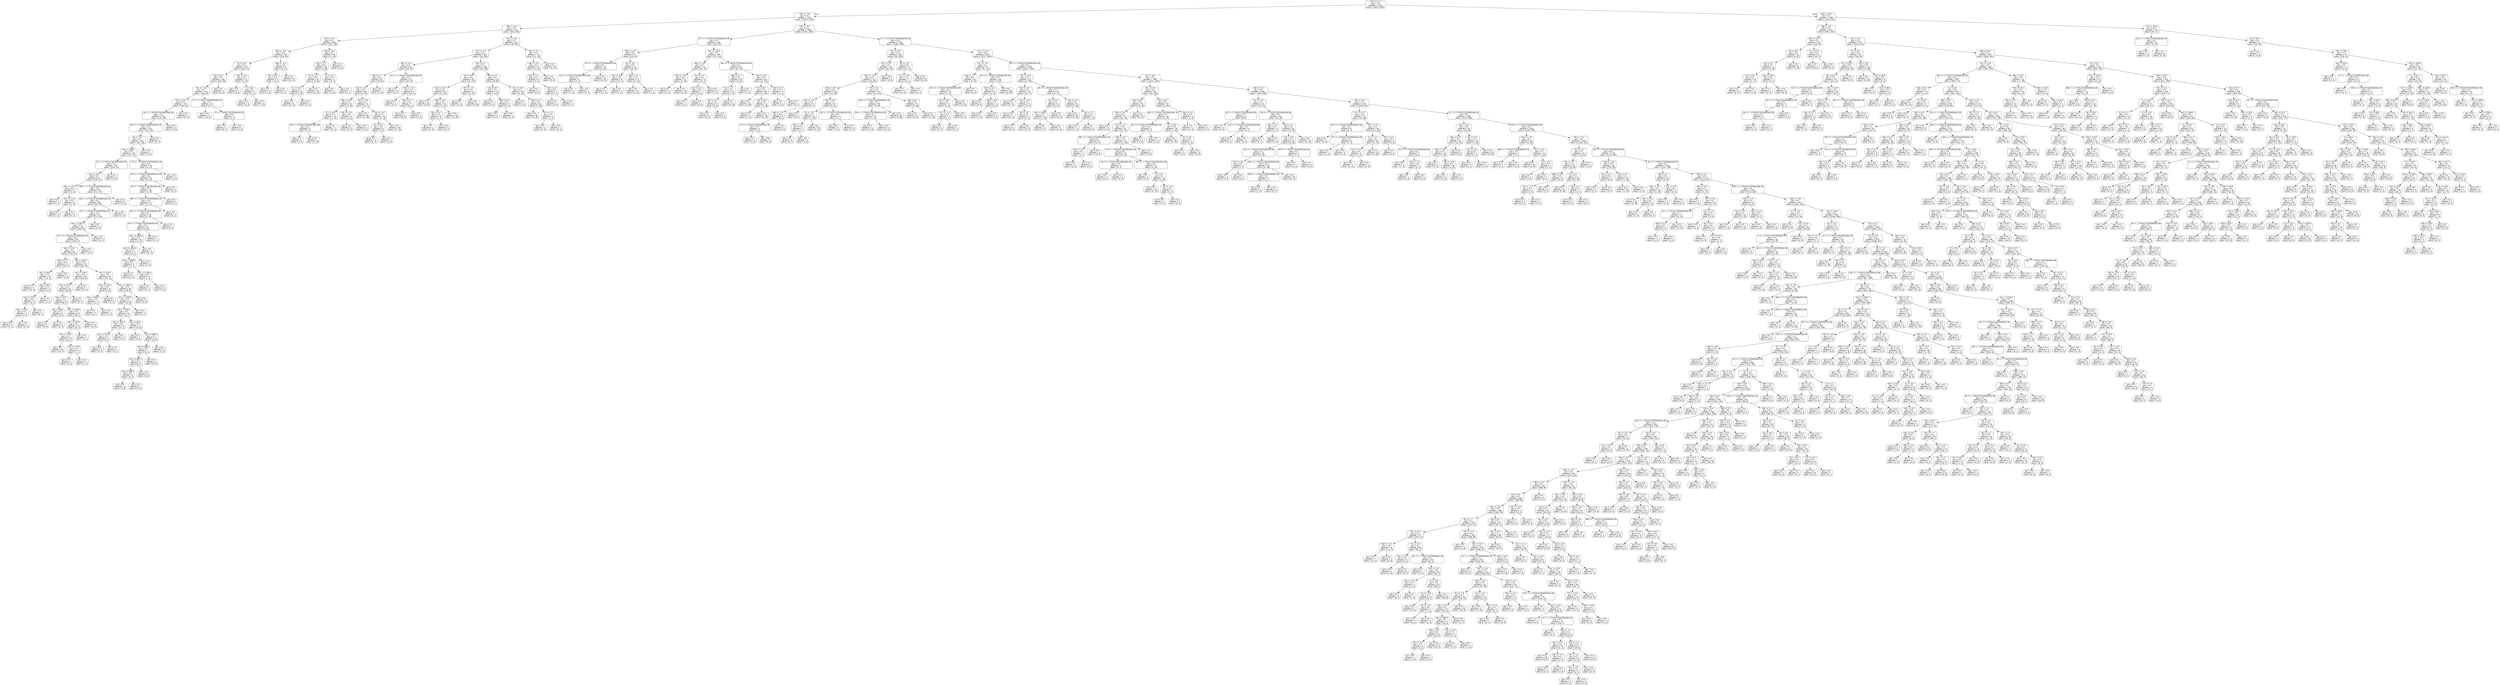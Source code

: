 digraph Tree {
node [shape=box, style="rounded", color="black", fontname=helvetica] ;
edge [fontname=helvetica] ;
0 [label="379 <= 4.2\ngini = 0.5\nsamples = 3412\nvalue = [2659, 2655]"] ;
1 [label="336 <= -4.9\ngini = 0.5\nsamples = 2322\nvalue = [1524, 2105]"] ;
0 -> 1 [labeldistance=2.5, labelangle=45, headlabel="True"] ;
2 [label="198 <= -6.3\ngini = 0.4\nsamples = 423\nvalue = [202, 455]"] ;
1 -> 2 ;
3 [label="136 <= -6.1\ngini = 0.5\nsamples = 196\nvalue = [163, 148]"] ;
2 -> 3 ;
4 [label="393 <= -0.5\ngini = 0.5\nsamples = 156\nvalue = [156, 92]"] ;
3 -> 4 ;
5 [label="25 <= 0.0\ngini = 0.4\nsamples = 147\nvalue = [152, 77]"] ;
4 -> 5 ;
6 [label="231 <= 0.5\ngini = 0.4\nsamples = 136\nvalue = [145, 65]"] ;
5 -> 6 ;
7 [label="341 <= -1.8\ngini = 0.4\nsamples = 135\nvalue = [145, 62]"] ;
6 -> 7 ;
8 [label="151 <= -4.5\ngini = 0.4\nsamples = 125\nvalue = [132, 61]"] ;
7 -> 8 ;
9 [label="94 <= -1.7014117331926443e+38\ngini = 0.4\nsamples = 124\nvalue = [132, 59]"] ;
8 -> 9 ;
10 [label="363 <= -1.7014117331926443e+38\ngini = 0.4\nsamples = 121\nvalue = [127, 59]"] ;
9 -> 10 ;
11 [label="48 <= -0.3\ngini = 0.4\nsamples = 120\nvalue = [127, 58]"] ;
10 -> 11 ;
12 [label="rain <= 1469.5\ngini = 0.4\nsamples = 119\nvalue = [127, 57]"] ;
11 -> 12 ;
13 [label="52 <= -1.7014117331926443e+38\ngini = 0.3\nsamples = 99\nvalue = [123, 34]"] ;
12 -> 13 ;
14 [label="rain <= 14.0\ngini = 0.3\nsamples = 97\nvalue = [120, 34]"] ;
13 -> 14 ;
15 [label="rain <= 11.5\ngini = 0.5\nsamples = 7\nvalue = [3, 5]"] ;
14 -> 15 ;
16 [label="gini = 0.0\nsamples = 1\nvalue = [0, 1]"] ;
15 -> 16 ;
17 [label="rain <= 12.5\ngini = 0.5\nsamples = 6\nvalue = [3, 4]"] ;
15 -> 17 ;
18 [label="gini = 0.4\nsamples = 2\nvalue = [1, 2]"] ;
17 -> 18 ;
19 [label="gini = 0.5\nsamples = 4\nvalue = [2, 2]"] ;
17 -> 19 ;
20 [label="398 <= -1.7014117331926443e+38\ngini = 0.3\nsamples = 90\nvalue = [117, 29]"] ;
14 -> 20 ;
21 [label="335 <= -1.7014117331926443e+38\ngini = 0.3\nsamples = 88\nvalue = [113, 29]"] ;
20 -> 21 ;
22 [label="20 <= -1.7014117331926443e+38\ngini = 0.3\nsamples = 87\nvalue = [111, 29]"] ;
21 -> 22 ;
23 [label="rain <= 1302.0\ngini = 0.3\nsamples = 85\nvalue = [109, 29]"] ;
22 -> 23 ;
24 [label="377 <= -1.7014117331926443e+38\ngini = 0.3\nsamples = 83\nvalue = [109, 27]"] ;
23 -> 24 ;
25 [label="rain <= 31.5\ngini = 0.3\nsamples = 82\nvalue = [109, 25]"] ;
24 -> 25 ;
26 [label="rain <= 27.5\ngini = 0.4\nsamples = 12\nvalue = [14, 7]"] ;
25 -> 26 ;
27 [label="rain <= 20.0\ngini = 0.2\nsamples = 10\nvalue = [14, 2]"] ;
26 -> 27 ;
28 [label="gini = 0.0\nsamples = 5\nvalue = [10, 0]"] ;
27 -> 28 ;
29 [label="rain <= 26.5\ngini = 0.4\nsamples = 5\nvalue = [4, 2]"] ;
27 -> 29 ;
30 [label="rain <= 25.5\ngini = 0.5\nsamples = 4\nvalue = [3, 2]"] ;
29 -> 30 ;
31 [label="rain <= 23.0\ngini = 0.4\nsamples = 3\nvalue = [3, 1]"] ;
30 -> 31 ;
32 [label="gini = 0.5\nsamples = 2\nvalue = [1, 1]"] ;
31 -> 32 ;
33 [label="gini = 0.0\nsamples = 1\nvalue = [2, 0]"] ;
31 -> 33 ;
34 [label="gini = 0.0\nsamples = 1\nvalue = [0, 1]"] ;
30 -> 34 ;
35 [label="gini = 0.0\nsamples = 1\nvalue = [1, 0]"] ;
29 -> 35 ;
36 [label="gini = 0.0\nsamples = 2\nvalue = [0, 5]"] ;
26 -> 36 ;
37 [label="rain <= 331.0\ngini = 0.3\nsamples = 70\nvalue = [95, 18]"] ;
25 -> 37 ;
38 [label="rain <= 278.5\ngini = 0.2\nsamples = 39\nvalue = [60, 6]"] ;
37 -> 38 ;
39 [label="rain <= 272.0\ngini = 0.2\nsamples = 32\nvalue = [46, 6]"] ;
38 -> 39 ;
40 [label="rain <= 72.5\ngini = 0.1\nsamples = 31\nvalue = [46, 4]"] ;
39 -> 40 ;
41 [label="rain <= 68.5\ngini = 0.3\nsamples = 6\nvalue = [8, 2]"] ;
40 -> 41 ;
42 [label="gini = 0.0\nsamples = 5\nvalue = [8, 0]"] ;
41 -> 42 ;
43 [label="gini = 0.0\nsamples = 1\nvalue = [0, 2]"] ;
41 -> 43 ;
44 [label="rain <= 204.0\ngini = 0.1\nsamples = 25\nvalue = [38, 2]"] ;
40 -> 44 ;
45 [label="rain <= 197.0\ngini = 0.2\nsamples = 15\nvalue = [22, 2]"] ;
44 -> 45 ;
46 [label="rain <= 170.5\ngini = 0.1\nsamples = 14\nvalue = [22, 1]"] ;
45 -> 46 ;
47 [label="gini = 0.0\nsamples = 10\nvalue = [15, 0]"] ;
46 -> 47 ;
48 [label="rain <= 175.0\ngini = 0.2\nsamples = 4\nvalue = [7, 1]"] ;
46 -> 48 ;
49 [label="gini = 0.0\nsamples = 1\nvalue = [0, 1]"] ;
48 -> 49 ;
50 [label="gini = 0.0\nsamples = 3\nvalue = [7, 0]"] ;
48 -> 50 ;
51 [label="gini = 0.0\nsamples = 1\nvalue = [0, 1]"] ;
45 -> 51 ;
52 [label="gini = 0.0\nsamples = 10\nvalue = [16, 0]"] ;
44 -> 52 ;
53 [label="gini = 0.0\nsamples = 1\nvalue = [0, 2]"] ;
39 -> 53 ;
54 [label="gini = 0.0\nsamples = 7\nvalue = [14, 0]"] ;
38 -> 54 ;
55 [label="rain <= 415.5\ngini = 0.4\nsamples = 31\nvalue = [35, 12]"] ;
37 -> 55 ;
56 [label="rain <= 373.5\ngini = 0.4\nsamples = 5\nvalue = [2, 4]"] ;
55 -> 56 ;
57 [label="rain <= 340.0\ngini = 0.4\nsamples = 3\nvalue = [2, 1]"] ;
56 -> 57 ;
58 [label="gini = 0.0\nsamples = 1\nvalue = [0, 1]"] ;
57 -> 58 ;
59 [label="gini = 0.0\nsamples = 2\nvalue = [2, 0]"] ;
57 -> 59 ;
60 [label="gini = 0.0\nsamples = 2\nvalue = [0, 3]"] ;
56 -> 60 ;
61 [label="rain <= 1091.0\ngini = 0.3\nsamples = 26\nvalue = [33, 8]"] ;
55 -> 61 ;
62 [label="rain <= 1079.5\ngini = 0.4\nsamples = 22\nvalue = [25, 8]"] ;
61 -> 62 ;
63 [label="rain <= 555.5\ngini = 0.3\nsamples = 21\nvalue = [25, 7]"] ;
62 -> 63 ;
64 [label="rain <= 481.5\ngini = 0.2\nsamples = 8\nvalue = [11, 1]"] ;
63 -> 64 ;
65 [label="rain <= 475.5\ngini = 0.3\nsamples = 4\nvalue = [5, 1]"] ;
64 -> 65 ;
66 [label="gini = 0.0\nsamples = 3\nvalue = [5, 0]"] ;
65 -> 66 ;
67 [label="gini = 0.0\nsamples = 1\nvalue = [0, 1]"] ;
65 -> 67 ;
68 [label="gini = 0.0\nsamples = 4\nvalue = [6, 0]"] ;
64 -> 68 ;
69 [label="rain <= 567.5\ngini = 0.4\nsamples = 13\nvalue = [14, 6]"] ;
63 -> 69 ;
70 [label="gini = 0.0\nsamples = 1\nvalue = [0, 2]"] ;
69 -> 70 ;
71 [label="rain <= 896.0\ngini = 0.3\nsamples = 12\nvalue = [14, 4]"] ;
69 -> 71 ;
72 [label="rain <= 869.0\ngini = 0.4\nsamples = 7\nvalue = [9, 4]"] ;
71 -> 72 ;
73 [label="rain <= 687.0\ngini = 0.2\nsamples = 6\nvalue = [9, 1]"] ;
72 -> 73 ;
74 [label="rain <= 630.5\ngini = 0.4\nsamples = 3\nvalue = [3, 1]"] ;
73 -> 74 ;
75 [label="gini = 0.0\nsamples = 2\nvalue = [3, 0]"] ;
74 -> 75 ;
76 [label="gini = 0.0\nsamples = 1\nvalue = [0, 1]"] ;
74 -> 76 ;
77 [label="gini = 0.0\nsamples = 3\nvalue = [6, 0]"] ;
73 -> 77 ;
78 [label="gini = 0.0\nsamples = 1\nvalue = [0, 3]"] ;
72 -> 78 ;
79 [label="gini = 0.0\nsamples = 5\nvalue = [5, 0]"] ;
71 -> 79 ;
80 [label="gini = 0.0\nsamples = 1\nvalue = [0, 1]"] ;
62 -> 80 ;
81 [label="gini = 0.0\nsamples = 4\nvalue = [8, 0]"] ;
61 -> 81 ;
82 [label="gini = 0.0\nsamples = 1\nvalue = [0, 2]"] ;
24 -> 82 ;
83 [label="gini = 0.0\nsamples = 2\nvalue = [0, 2]"] ;
23 -> 83 ;
84 [label="gini = 0.0\nsamples = 2\nvalue = [2, 0]"] ;
22 -> 84 ;
85 [label="gini = 0.0\nsamples = 1\nvalue = [2, 0]"] ;
21 -> 85 ;
86 [label="gini = 0.0\nsamples = 2\nvalue = [4, 0]"] ;
20 -> 86 ;
87 [label="gini = 0.0\nsamples = 2\nvalue = [3, 0]"] ;
13 -> 87 ;
88 [label="273 <= -1.7014117331926443e+38\ngini = 0.3\nsamples = 20\nvalue = [4, 23]"] ;
12 -> 88 ;
89 [label="128 <= -1.7014117331926443e+38\ngini = 0.2\nsamples = 19\nvalue = [3, 23]"] ;
88 -> 89 ;
90 [label="35 <= -1.7014117331926443e+38\ngini = 0.2\nsamples = 18\nvalue = [3, 22]"] ;
89 -> 90 ;
91 [label="380 <= -1.7014117331926443e+38\ngini = 0.2\nsamples = 17\nvalue = [3, 21]"] ;
90 -> 91 ;
92 [label="397 <= -1.7014117331926443e+38\ngini = 0.2\nsamples = 16\nvalue = [3, 19]"] ;
91 -> 92 ;
93 [label="29 <= -1.7014117331926443e+38\ngini = 0.2\nsamples = 15\nvalue = [3, 18]"] ;
92 -> 93 ;
94 [label="rain <= 3058.0\ngini = 0.3\nsamples = 14\nvalue = [3, 17]"] ;
93 -> 94 ;
95 [label="rain <= 2842.0\ngini = 0.4\nsamples = 7\nvalue = [3, 7]"] ;
94 -> 95 ;
96 [label="rain <= 1929.0\ngini = 0.2\nsamples = 6\nvalue = [1, 7]"] ;
95 -> 96 ;
97 [label="gini = 0.0\nsamples = 3\nvalue = [0, 4]"] ;
96 -> 97 ;
98 [label="rain <= 2249.0\ngini = 0.4\nsamples = 3\nvalue = [1, 3]"] ;
96 -> 98 ;
99 [label="gini = 0.0\nsamples = 1\nvalue = [1, 0]"] ;
98 -> 99 ;
100 [label="gini = 0.0\nsamples = 2\nvalue = [0, 3]"] ;
98 -> 100 ;
101 [label="gini = 0.0\nsamples = 1\nvalue = [2, 0]"] ;
95 -> 101 ;
102 [label="gini = 0.0\nsamples = 7\nvalue = [0, 10]"] ;
94 -> 102 ;
103 [label="gini = 0.0\nsamples = 1\nvalue = [0, 1]"] ;
93 -> 103 ;
104 [label="gini = 0.0\nsamples = 1\nvalue = [0, 1]"] ;
92 -> 104 ;
105 [label="gini = 0.0\nsamples = 1\nvalue = [0, 2]"] ;
91 -> 105 ;
106 [label="gini = 0.0\nsamples = 1\nvalue = [0, 1]"] ;
90 -> 106 ;
107 [label="gini = 0.0\nsamples = 1\nvalue = [0, 1]"] ;
89 -> 107 ;
108 [label="gini = 0.0\nsamples = 1\nvalue = [1, 0]"] ;
88 -> 108 ;
109 [label="gini = 0.0\nsamples = 1\nvalue = [0, 1]"] ;
11 -> 109 ;
110 [label="gini = 0.0\nsamples = 1\nvalue = [0, 1]"] ;
10 -> 110 ;
111 [label="gini = 0.0\nsamples = 3\nvalue = [5, 0]"] ;
9 -> 111 ;
112 [label="gini = 0.0\nsamples = 1\nvalue = [0, 2]"] ;
8 -> 112 ;
113 [label="77 <= -1.7014117331926443e+38\ngini = 0.1\nsamples = 10\nvalue = [13, 1]"] ;
7 -> 113 ;
114 [label="gini = 0.0\nsamples = 8\nvalue = [12, 0]"] ;
113 -> 114 ;
115 [label="3 <= -1.7014117331926443e+38\ngini = 0.5\nsamples = 2\nvalue = [1, 1]"] ;
113 -> 115 ;
116 [label="gini = 0.0\nsamples = 1\nvalue = [0, 1]"] ;
115 -> 116 ;
117 [label="gini = 0.0\nsamples = 1\nvalue = [1, 0]"] ;
115 -> 117 ;
118 [label="gini = 0.0\nsamples = 1\nvalue = [0, 3]"] ;
6 -> 118 ;
119 [label="103 <= 0.9\ngini = 0.5\nsamples = 11\nvalue = [7, 12]"] ;
5 -> 119 ;
120 [label="gini = 0.0\nsamples = 4\nvalue = [0, 9]"] ;
119 -> 120 ;
121 [label="1 <= 0.6\ngini = 0.4\nsamples = 7\nvalue = [7, 3]"] ;
119 -> 121 ;
122 [label="gini = 0.0\nsamples = 3\nvalue = [0, 3]"] ;
121 -> 122 ;
123 [label="gini = 0.0\nsamples = 4\nvalue = [7, 0]"] ;
121 -> 123 ;
124 [label="396 <= -0.2\ngini = 0.3\nsamples = 9\nvalue = [4, 15]"] ;
4 -> 124 ;
125 [label="46 <= 0.5\ngini = 0.3\nsamples = 4\nvalue = [4, 1]"] ;
124 -> 125 ;
126 [label="gini = 0.0\nsamples = 3\nvalue = [4, 0]"] ;
125 -> 126 ;
127 [label="gini = 0.0\nsamples = 1\nvalue = [0, 1]"] ;
125 -> 127 ;
128 [label="gini = 0.0\nsamples = 5\nvalue = [0, 14]"] ;
124 -> 128 ;
129 [label="128 <= 12.4\ngini = 0.2\nsamples = 40\nvalue = [7, 56]"] ;
3 -> 129 ;
130 [label="315 <= 1.1\ngini = 0.2\nsamples = 38\nvalue = [5, 56]"] ;
129 -> 130 ;
131 [label="47 <= -1.3\ngini = 0.0\nsamples = 35\nvalue = [1, 55]"] ;
130 -> 131 ;
132 [label="67 <= -2.9\ngini = 0.1\nsamples = 10\nvalue = [1, 12]"] ;
131 -> 132 ;
133 [label="gini = 0.0\nsamples = 9\nvalue = [0, 12]"] ;
132 -> 133 ;
134 [label="gini = 0.0\nsamples = 1\nvalue = [1, 0]"] ;
132 -> 134 ;
135 [label="gini = 0.0\nsamples = 25\nvalue = [0, 43]"] ;
131 -> 135 ;
136 [label="21 <= 1.3\ngini = 0.3\nsamples = 3\nvalue = [4, 1]"] ;
130 -> 136 ;
137 [label="gini = 0.0\nsamples = 2\nvalue = [4, 0]"] ;
136 -> 137 ;
138 [label="gini = 0.0\nsamples = 1\nvalue = [0, 1]"] ;
136 -> 138 ;
139 [label="gini = 0.0\nsamples = 2\nvalue = [2, 0]"] ;
129 -> 139 ;
140 [label="274 <= 1.8\ngini = 0.2\nsamples = 227\nvalue = [39, 307]"] ;
2 -> 140 ;
141 [label="137 <= -2.2\ngini = 0.2\nsamples = 207\nvalue = [28, 287]"] ;
140 -> 141 ;
142 [label="330 <= -4.4\ngini = 0.3\nsamples = 81\nvalue = [18, 97]"] ;
141 -> 142 ;
143 [label="283 <= 1.7\ngini = 0.2\nsamples = 67\nvalue = [8, 87]"] ;
142 -> 143 ;
144 [label="293 <= -5.8\ngini = 0.1\nsamples = 66\nvalue = [7, 87]"] ;
143 -> 144 ;
145 [label="268 <= -5.8\ngini = 0.3\nsamples = 15\nvalue = [4, 16]"] ;
144 -> 145 ;
146 [label="12 <= -6.6\ngini = 0.1\nsamples = 10\nvalue = [1, 14]"] ;
145 -> 146 ;
147 [label="28 <= -1.7014117331926443e+38\ngini = 0.4\nsamples = 3\nvalue = [1, 2]"] ;
146 -> 147 ;
148 [label="gini = 0.0\nsamples = 2\nvalue = [0, 2]"] ;
147 -> 148 ;
149 [label="gini = 0.0\nsamples = 1\nvalue = [1, 0]"] ;
147 -> 149 ;
150 [label="gini = 0.0\nsamples = 7\nvalue = [0, 12]"] ;
146 -> 150 ;
151 [label="330 <= -5.9\ngini = 0.5\nsamples = 5\nvalue = [3, 2]"] ;
145 -> 151 ;
152 [label="gini = 0.0\nsamples = 2\nvalue = [0, 2]"] ;
151 -> 152 ;
153 [label="gini = 0.0\nsamples = 3\nvalue = [3, 0]"] ;
151 -> 153 ;
154 [label="357 <= -5.0\ngini = 0.1\nsamples = 51\nvalue = [3, 71]"] ;
144 -> 154 ;
155 [label="gini = 0.0\nsamples = 35\nvalue = [0, 55]"] ;
154 -> 155 ;
156 [label="376 <= -5.0\ngini = 0.3\nsamples = 16\nvalue = [3, 16]"] ;
154 -> 156 ;
157 [label="82 <= -5.3\ngini = 0.5\nsamples = 6\nvalue = [3, 3]"] ;
156 -> 157 ;
158 [label="gini = 0.0\nsamples = 3\nvalue = [0, 3]"] ;
157 -> 158 ;
159 [label="gini = 0.0\nsamples = 3\nvalue = [3, 0]"] ;
157 -> 159 ;
160 [label="gini = 0.0\nsamples = 10\nvalue = [0, 13]"] ;
156 -> 160 ;
161 [label="gini = 0.0\nsamples = 1\nvalue = [1, 0]"] ;
143 -> 161 ;
162 [label="211 <= -1.7014117331926443e+38\ngini = 0.5\nsamples = 14\nvalue = [10, 10]"] ;
142 -> 162 ;
163 [label="gini = 0.0\nsamples = 6\nvalue = [0, 7]"] ;
162 -> 163 ;
164 [label="258 <= -5.3\ngini = 0.4\nsamples = 8\nvalue = [10, 3]"] ;
162 -> 164 ;
165 [label="gini = 0.0\nsamples = 1\nvalue = [0, 2]"] ;
164 -> 165 ;
166 [label="128 <= 0.7\ngini = 0.2\nsamples = 7\nvalue = [10, 1]"] ;
164 -> 166 ;
167 [label="gini = 0.0\nsamples = 6\nvalue = [10, 0]"] ;
166 -> 167 ;
168 [label="gini = 0.0\nsamples = 1\nvalue = [0, 1]"] ;
166 -> 168 ;
169 [label="324 <= 0.7\ngini = 0.1\nsamples = 126\nvalue = [10, 190]"] ;
141 -> 169 ;
170 [label="50 <= 0.9\ngini = 0.0\nsamples = 93\nvalue = [2, 144]"] ;
169 -> 170 ;
171 [label="202 <= -0.4\ngini = 0.0\nsamples = 87\nvalue = [1, 134]"] ;
170 -> 171 ;
172 [label="gini = 0.0\nsamples = 52\nvalue = [0, 87]"] ;
171 -> 172 ;
173 [label="300 <= -0.5\ngini = 0.0\nsamples = 35\nvalue = [1, 47]"] ;
171 -> 173 ;
174 [label="138 <= 0.1\ngini = 0.2\nsamples = 6\nvalue = [1, 7]"] ;
173 -> 174 ;
175 [label="gini = 0.0\nsamples = 1\nvalue = [1, 0]"] ;
174 -> 175 ;
176 [label="gini = 0.0\nsamples = 5\nvalue = [0, 7]"] ;
174 -> 176 ;
177 [label="gini = 0.0\nsamples = 29\nvalue = [0, 40]"] ;
173 -> 177 ;
178 [label="247 <= 1.0\ngini = 0.2\nsamples = 6\nvalue = [1, 10]"] ;
170 -> 178 ;
179 [label="gini = 0.0\nsamples = 1\nvalue = [1, 0]"] ;
178 -> 179 ;
180 [label="gini = 0.0\nsamples = 5\nvalue = [0, 10]"] ;
178 -> 180 ;
181 [label="383 <= 0.7\ngini = 0.3\nsamples = 33\nvalue = [8, 46]"] ;
169 -> 181 ;
182 [label="116 <= 0.7\ngini = 0.5\nsamples = 10\nvalue = [5, 6]"] ;
181 -> 182 ;
183 [label="gini = 0.0\nsamples = 3\nvalue = [0, 4]"] ;
182 -> 183 ;
184 [label="338 <= 0.9\ngini = 0.4\nsamples = 7\nvalue = [5, 2]"] ;
182 -> 184 ;
185 [label="gini = 0.0\nsamples = 5\nvalue = [5, 0]"] ;
184 -> 185 ;
186 [label="gini = 0.0\nsamples = 2\nvalue = [0, 2]"] ;
184 -> 186 ;
187 [label="65 <= -0.0\ngini = 0.1\nsamples = 23\nvalue = [3, 40]"] ;
181 -> 187 ;
188 [label="gini = 0.0\nsamples = 1\nvalue = [2, 0]"] ;
187 -> 188 ;
189 [label="276 <= 1.2\ngini = 0.0\nsamples = 22\nvalue = [1, 40]"] ;
187 -> 189 ;
190 [label="gini = 0.0\nsamples = 20\nvalue = [0, 39]"] ;
189 -> 190 ;
191 [label="224 <= 1.3\ngini = 0.5\nsamples = 2\nvalue = [1, 1]"] ;
189 -> 191 ;
192 [label="gini = 0.0\nsamples = 1\nvalue = [1, 0]"] ;
191 -> 192 ;
193 [label="gini = 0.0\nsamples = 1\nvalue = [0, 1]"] ;
191 -> 193 ;
194 [label="344 <= 3.3\ngini = 0.5\nsamples = 20\nvalue = [11, 20]"] ;
140 -> 194 ;
195 [label="184 <= 3.0\ngini = 0.5\nsamples = 10\nvalue = [11, 6]"] ;
194 -> 195 ;
196 [label="322 <= 1.7\ngini = 0.4\nsamples = 6\nvalue = [2, 6]"] ;
195 -> 196 ;
197 [label="gini = 0.0\nsamples = 3\nvalue = [0, 5]"] ;
196 -> 197 ;
198 [label="120 <= 2.7\ngini = 0.4\nsamples = 3\nvalue = [2, 1]"] ;
196 -> 198 ;
199 [label="gini = 0.0\nsamples = 2\nvalue = [2, 0]"] ;
198 -> 199 ;
200 [label="gini = 0.0\nsamples = 1\nvalue = [0, 1]"] ;
198 -> 200 ;
201 [label="gini = 0.0\nsamples = 4\nvalue = [9, 0]"] ;
195 -> 201 ;
202 [label="gini = 0.0\nsamples = 10\nvalue = [0, 14]"] ;
194 -> 202 ;
203 [label="149 <= -5.7\ngini = 0.5\nsamples = 1899\nvalue = [1322, 1650]"] ;
1 -> 203 ;
204 [label="137 <= -1.7014117331926443e+38\ngini = 0.3\nsamples = 140\nvalue = [36, 184]"] ;
203 -> 204 ;
205 [label="303 <= -2.9\ngini = 0.4\nsamples = 37\nvalue = [19, 41]"] ;
204 -> 205 ;
206 [label="313 <= -1.7014117331926443e+38\ngini = 0.1\nsamples = 15\nvalue = [1, 25]"] ;
205 -> 206 ;
207 [label="118 <= -1.7014117331926443e+38\ngini = 0.4\nsamples = 3\nvalue = [1, 3]"] ;
206 -> 207 ;
208 [label="gini = 0.0\nsamples = 1\nvalue = [1, 0]"] ;
207 -> 208 ;
209 [label="gini = 0.0\nsamples = 2\nvalue = [0, 3]"] ;
207 -> 209 ;
210 [label="gini = 0.0\nsamples = 12\nvalue = [0, 22]"] ;
206 -> 210 ;
211 [label="50 <= -0.7\ngini = 0.5\nsamples = 22\nvalue = [18, 16]"] ;
205 -> 211 ;
212 [label="352 <= -0.6\ngini = 0.2\nsamples = 10\nvalue = [17, 2]"] ;
211 -> 212 ;
213 [label="gini = 0.0\nsamples = 8\nvalue = [17, 0]"] ;
212 -> 213 ;
214 [label="gini = 0.0\nsamples = 2\nvalue = [0, 2]"] ;
212 -> 214 ;
215 [label="280 <= 4.2\ngini = 0.1\nsamples = 12\nvalue = [1, 14]"] ;
211 -> 215 ;
216 [label="gini = 0.0\nsamples = 11\nvalue = [0, 14]"] ;
215 -> 216 ;
217 [label="gini = 0.0\nsamples = 1\nvalue = [1, 0]"] ;
215 -> 217 ;
218 [label="rain <= 103.5\ngini = 0.2\nsamples = 103\nvalue = [17, 143]"] ;
204 -> 218 ;
219 [label="346 <= -0.6\ngini = 0.5\nsamples = 23\nvalue = [12, 21]"] ;
218 -> 219 ;
220 [label="385 <= -2.6\ngini = 0.1\nsamples = 11\nvalue = [1, 16]"] ;
219 -> 220 ;
221 [label="gini = 0.0\nsamples = 1\nvalue = [1, 0]"] ;
220 -> 221 ;
222 [label="gini = 0.0\nsamples = 10\nvalue = [0, 16]"] ;
220 -> 222 ;
223 [label="212 <= 0.7\ngini = 0.4\nsamples = 12\nvalue = [11, 5]"] ;
219 -> 223 ;
224 [label="112 <= -0.4\ngini = 0.5\nsamples = 7\nvalue = [4, 5]"] ;
223 -> 224 ;
225 [label="gini = 0.0\nsamples = 5\nvalue = [0, 5]"] ;
224 -> 225 ;
226 [label="gini = 0.0\nsamples = 2\nvalue = [4, 0]"] ;
224 -> 226 ;
227 [label="gini = 0.0\nsamples = 5\nvalue = [7, 0]"] ;
223 -> 227 ;
228 [label="300 <= -1.7014117331926443e+38\ngini = 0.1\nsamples = 80\nvalue = [5, 122]"] ;
218 -> 228 ;
229 [label="386 <= 1.7\ngini = 0.2\nsamples = 16\nvalue = [3, 21]"] ;
228 -> 229 ;
230 [label="75 <= -1.1\ngini = 0.2\nsamples = 15\nvalue = [2, 21]"] ;
229 -> 230 ;
231 [label="39 <= -2.3\ngini = 0.5\nsamples = 4\nvalue = [2, 2]"] ;
230 -> 231 ;
232 [label="gini = 0.0\nsamples = 2\nvalue = [0, 2]"] ;
231 -> 232 ;
233 [label="gini = 0.0\nsamples = 2\nvalue = [2, 0]"] ;
231 -> 233 ;
234 [label="gini = 0.0\nsamples = 11\nvalue = [0, 19]"] ;
230 -> 234 ;
235 [label="gini = 0.0\nsamples = 1\nvalue = [1, 0]"] ;
229 -> 235 ;
236 [label="304 <= 3.8\ngini = 0.0\nsamples = 64\nvalue = [2, 101]"] ;
228 -> 236 ;
237 [label="225 <= 0.7\ngini = 0.0\nsamples = 62\nvalue = [1, 99]"] ;
236 -> 237 ;
238 [label="gini = 0.0\nsamples = 51\nvalue = [0, 81]"] ;
237 -> 238 ;
239 [label="116 <= 0.6\ngini = 0.1\nsamples = 11\nvalue = [1, 18]"] ;
237 -> 239 ;
240 [label="gini = 0.0\nsamples = 1\nvalue = [1, 0]"] ;
239 -> 240 ;
241 [label="gini = 0.0\nsamples = 10\nvalue = [0, 18]"] ;
239 -> 241 ;
242 [label="323 <= 2.4\ngini = 0.4\nsamples = 2\nvalue = [1, 2]"] ;
236 -> 242 ;
243 [label="gini = 0.0\nsamples = 1\nvalue = [1, 0]"] ;
242 -> 243 ;
244 [label="gini = 0.0\nsamples = 1\nvalue = [0, 2]"] ;
242 -> 244 ;
245 [label="11 <= -1.7014117331926443e+38\ngini = 0.5\nsamples = 1759\nvalue = [1286, 1466]"] ;
203 -> 245 ;
246 [label="272 <= 1.8\ngini = 0.3\nsamples = 128\nvalue = [29, 162]"] ;
245 -> 246 ;
247 [label="375 <= 2.5\ngini = 0.2\nsamples = 113\nvalue = [18, 151]"] ;
246 -> 247 ;
248 [label="254 <= -1.0\ngini = 0.2\nsamples = 111\nvalue = [16, 151]"] ;
247 -> 248 ;
249 [label="229 <= -3.8\ngini = 0.3\nsamples = 36\nvalue = [11, 38]"] ;
248 -> 249 ;
250 [label="231 <= -3.1\ngini = 0.5\nsamples = 9\nvalue = [6, 7]"] ;
249 -> 250 ;
251 [label="168 <= -4.0\ngini = 0.4\nsamples = 5\nvalue = [6, 3]"] ;
250 -> 251 ;
252 [label="73 <= -1.7014117331926443e+38\ngini = 0.5\nsamples = 3\nvalue = [2, 3]"] ;
251 -> 252 ;
253 [label="gini = 0.0\nsamples = 1\nvalue = [2, 0]"] ;
252 -> 253 ;
254 [label="gini = 0.0\nsamples = 2\nvalue = [0, 3]"] ;
252 -> 254 ;
255 [label="gini = 0.0\nsamples = 2\nvalue = [4, 0]"] ;
251 -> 255 ;
256 [label="gini = 0.0\nsamples = 4\nvalue = [0, 4]"] ;
250 -> 256 ;
257 [label="363 <= -0.2\ngini = 0.2\nsamples = 27\nvalue = [5, 31]"] ;
249 -> 257 ;
258 [label="22 <= -3.0\ngini = 0.1\nsamples = 23\nvalue = [2, 29]"] ;
257 -> 258 ;
259 [label="294 <= -3.1\ngini = 0.3\nsamples = 7\nvalue = [2, 7]"] ;
258 -> 259 ;
260 [label="gini = 0.0\nsamples = 5\nvalue = [0, 7]"] ;
259 -> 260 ;
261 [label="gini = 0.0\nsamples = 2\nvalue = [2, 0]"] ;
259 -> 261 ;
262 [label="gini = 0.0\nsamples = 16\nvalue = [0, 22]"] ;
258 -> 262 ;
263 [label="152 <= -1.7014117331926443e+38\ngini = 0.5\nsamples = 4\nvalue = [3, 2]"] ;
257 -> 263 ;
264 [label="gini = 0.0\nsamples = 2\nvalue = [3, 0]"] ;
263 -> 264 ;
265 [label="gini = 0.0\nsamples = 2\nvalue = [0, 2]"] ;
263 -> 265 ;
266 [label="79 <= 1.0\ngini = 0.1\nsamples = 75\nvalue = [5, 113]"] ;
248 -> 266 ;
267 [label="156 <= -1.7014117331926443e+38\ngini = 0.0\nsamples = 59\nvalue = [1, 94]"] ;
266 -> 267 ;
268 [label="104 <= -1.7014117331926443e+38\ngini = 0.1\nsamples = 10\nvalue = [1, 14]"] ;
267 -> 268 ;
269 [label="gini = 0.0\nsamples = 1\nvalue = [1, 0]"] ;
268 -> 269 ;
270 [label="gini = 0.0\nsamples = 9\nvalue = [0, 14]"] ;
268 -> 270 ;
271 [label="gini = 0.0\nsamples = 49\nvalue = [0, 80]"] ;
267 -> 271 ;
272 [label="148 <= 0.7\ngini = 0.3\nsamples = 16\nvalue = [4, 19]"] ;
266 -> 272 ;
273 [label="gini = 0.0\nsamples = 2\nvalue = [4, 0]"] ;
272 -> 273 ;
274 [label="gini = 0.0\nsamples = 14\nvalue = [0, 19]"] ;
272 -> 274 ;
275 [label="gini = 0.0\nsamples = 2\nvalue = [2, 0]"] ;
247 -> 275 ;
276 [label="60 <= 2.6\ngini = 0.5\nsamples = 15\nvalue = [11, 11]"] ;
246 -> 276 ;
277 [label="251 <= 4.8\ngini = 0.2\nsamples = 7\nvalue = [11, 1]"] ;
276 -> 277 ;
278 [label="gini = 0.0\nsamples = 6\nvalue = [11, 0]"] ;
277 -> 278 ;
279 [label="gini = 0.0\nsamples = 1\nvalue = [0, 1]"] ;
277 -> 279 ;
280 [label="gini = 0.0\nsamples = 8\nvalue = [0, 10]"] ;
276 -> 280 ;
281 [label="277 <= -5.3\ngini = 0.5\nsamples = 1631\nvalue = [1257, 1304]"] ;
245 -> 281 ;
282 [label="131 <= -3.4\ngini = 0.1\nsamples = 71\nvalue = [6, 110]"] ;
281 -> 282 ;
283 [label="164 <= 1.7\ngini = 0.3\nsamples = 15\nvalue = [4, 15]"] ;
282 -> 283 ;
284 [label="219 <= -1.7014117331926443e+38\ngini = 0.2\nsamples = 14\nvalue = [2, 15]"] ;
283 -> 284 ;
285 [label="87 <= -0.8\ngini = 0.5\nsamples = 5\nvalue = [2, 3]"] ;
284 -> 285 ;
286 [label="317 <= -3.3\ngini = 0.4\nsamples = 3\nvalue = [2, 1]"] ;
285 -> 286 ;
287 [label="gini = 0.0\nsamples = 2\nvalue = [2, 0]"] ;
286 -> 287 ;
288 [label="gini = 0.0\nsamples = 1\nvalue = [0, 1]"] ;
286 -> 288 ;
289 [label="gini = 0.0\nsamples = 2\nvalue = [0, 2]"] ;
285 -> 289 ;
290 [label="gini = 0.0\nsamples = 9\nvalue = [0, 12]"] ;
284 -> 290 ;
291 [label="gini = 0.0\nsamples = 1\nvalue = [2, 0]"] ;
283 -> 291 ;
292 [label="93 <= -1.7014117331926443e+38\ngini = 0.0\nsamples = 56\nvalue = [2, 95]"] ;
282 -> 292 ;
293 [label="100 <= -1.2\ngini = 0.2\nsamples = 8\nvalue = [2, 12]"] ;
292 -> 293 ;
294 [label="gini = 0.0\nsamples = 5\nvalue = [0, 9]"] ;
293 -> 294 ;
295 [label="188 <= -0.0\ngini = 0.5\nsamples = 3\nvalue = [2, 3]"] ;
293 -> 295 ;
296 [label="gini = 0.0\nsamples = 1\nvalue = [2, 0]"] ;
295 -> 296 ;
297 [label="gini = 0.0\nsamples = 2\nvalue = [0, 3]"] ;
295 -> 297 ;
298 [label="gini = 0.0\nsamples = 48\nvalue = [0, 83]"] ;
292 -> 298 ;
299 [label="90 <= -1.7014117331926443e+38\ngini = 0.5\nsamples = 1560\nvalue = [1251, 1194]"] ;
281 -> 299 ;
300 [label="132 <= -3.4\ngini = 0.3\nsamples = 70\nvalue = [17, 90]"] ;
299 -> 300 ;
301 [label="210 <= -4.1\ngini = 0.5\nsamples = 20\nvalue = [13, 17]"] ;
300 -> 301 ;
302 [label="gini = 0.0\nsamples = 6\nvalue = [0, 11]"] ;
301 -> 302 ;
303 [label="171 <= -1.0\ngini = 0.4\nsamples = 14\nvalue = [13, 6]"] ;
301 -> 303 ;
304 [label="gini = 0.0\nsamples = 7\nvalue = [11, 0]"] ;
303 -> 304 ;
305 [label="19 <= 3.0\ngini = 0.4\nsamples = 7\nvalue = [2, 6]"] ;
303 -> 305 ;
306 [label="gini = 0.0\nsamples = 5\nvalue = [0, 6]"] ;
305 -> 306 ;
307 [label="gini = 0.0\nsamples = 2\nvalue = [2, 0]"] ;
305 -> 307 ;
308 [label="65 <= -1.7014117331926443e+38\ngini = 0.1\nsamples = 50\nvalue = [4, 73]"] ;
300 -> 308 ;
309 [label="121 <= 0.7\ngini = 0.4\nsamples = 8\nvalue = [3, 10]"] ;
308 -> 309 ;
310 [label="rain <= 189.5\ngini = 0.2\nsamples = 6\nvalue = [1, 10]"] ;
309 -> 310 ;
311 [label="gini = 0.0\nsamples = 1\nvalue = [1, 0]"] ;
310 -> 311 ;
312 [label="gini = 0.0\nsamples = 5\nvalue = [0, 10]"] ;
310 -> 312 ;
313 [label="gini = 0.0\nsamples = 2\nvalue = [2, 0]"] ;
309 -> 313 ;
314 [label="130 <= 1.4\ngini = 0.0\nsamples = 42\nvalue = [1, 63]"] ;
308 -> 314 ;
315 [label="gini = 0.0\nsamples = 39\nvalue = [0, 60]"] ;
314 -> 315 ;
316 [label="142 <= 1.7\ngini = 0.4\nsamples = 3\nvalue = [1, 3]"] ;
314 -> 316 ;
317 [label="gini = 0.0\nsamples = 1\nvalue = [1, 0]"] ;
316 -> 317 ;
318 [label="gini = 0.0\nsamples = 2\nvalue = [0, 3]"] ;
316 -> 318 ;
319 [label="60 <= -5.3\ngini = 0.5\nsamples = 1490\nvalue = [1234, 1104]"] ;
299 -> 319 ;
320 [label="319 <= 0.0\ngini = 0.3\nsamples = 93\nvalue = [25, 108]"] ;
319 -> 320 ;
321 [label="314 <= 0.0\ngini = 0.5\nsamples = 46\nvalue = [22, 42]"] ;
320 -> 321 ;
322 [label="278 <= -3.5\ngini = 0.5\nsamples = 37\nvalue = [22, 29]"] ;
321 -> 322 ;
323 [label="gini = 0.0\nsamples = 6\nvalue = [0, 9]"] ;
322 -> 323 ;
324 [label="231 <= -1.4\ngini = 0.5\nsamples = 31\nvalue = [22, 20]"] ;
322 -> 324 ;
325 [label="380 <= -1.7014117331926443e+38\ngini = 0.3\nsamples = 9\nvalue = [11, 2]"] ;
324 -> 325 ;
326 [label="302 <= -3.0\ngini = 0.4\nsamples = 2\nvalue = [1, 2]"] ;
325 -> 326 ;
327 [label="gini = 0.0\nsamples = 1\nvalue = [1, 0]"] ;
326 -> 327 ;
328 [label="gini = 0.0\nsamples = 1\nvalue = [0, 2]"] ;
326 -> 328 ;
329 [label="gini = 0.0\nsamples = 7\nvalue = [10, 0]"] ;
325 -> 329 ;
330 [label="139 <= -0.1\ngini = 0.5\nsamples = 22\nvalue = [11, 18]"] ;
324 -> 330 ;
331 [label="124 <= -1.7014117331926443e+38\ngini = 0.4\nsamples = 19\nvalue = [6, 18]"] ;
330 -> 331 ;
332 [label="315 <= -1.7014117331926443e+38\ngini = 0.4\nsamples = 4\nvalue = [4, 2]"] ;
331 -> 332 ;
333 [label="gini = 0.0\nsamples = 2\nvalue = [0, 2]"] ;
332 -> 333 ;
334 [label="gini = 0.0\nsamples = 2\nvalue = [4, 0]"] ;
332 -> 334 ;
335 [label="389 <= -1.7014117331926443e+38\ngini = 0.2\nsamples = 15\nvalue = [2, 16]"] ;
331 -> 335 ;
336 [label="gini = 0.0\nsamples = 1\nvalue = [1, 0]"] ;
335 -> 336 ;
337 [label="9 <= 0.1\ngini = 0.1\nsamples = 14\nvalue = [1, 16]"] ;
335 -> 337 ;
338 [label="gini = 0.0\nsamples = 10\nvalue = [0, 13]"] ;
337 -> 338 ;
339 [label="129 <= -0.3\ngini = 0.4\nsamples = 4\nvalue = [1, 3]"] ;
337 -> 339 ;
340 [label="gini = 0.0\nsamples = 1\nvalue = [1, 0]"] ;
339 -> 340 ;
341 [label="gini = 0.0\nsamples = 3\nvalue = [0, 3]"] ;
339 -> 341 ;
342 [label="gini = 0.0\nsamples = 3\nvalue = [5, 0]"] ;
330 -> 342 ;
343 [label="gini = 0.0\nsamples = 9\nvalue = [0, 13]"] ;
321 -> 343 ;
344 [label="43 <= 1.6\ngini = 0.1\nsamples = 47\nvalue = [3, 66]"] ;
320 -> 344 ;
345 [label="68 <= -1.7014117331926443e+38\ngini = 0.1\nsamples = 44\nvalue = [2, 64]"] ;
344 -> 345 ;
346 [label="80 <= -1.7014117331926443e+38\ngini = 0.3\nsamples = 5\nvalue = [1, 5]"] ;
345 -> 346 ;
347 [label="gini = 0.0\nsamples = 4\nvalue = [0, 5]"] ;
346 -> 347 ;
348 [label="gini = 0.0\nsamples = 1\nvalue = [1, 0]"] ;
346 -> 348 ;
349 [label="42 <= 0.5\ngini = 0.0\nsamples = 39\nvalue = [1, 59]"] ;
345 -> 349 ;
350 [label="gini = 0.0\nsamples = 32\nvalue = [0, 50]"] ;
349 -> 350 ;
351 [label="24 <= 0.4\ngini = 0.2\nsamples = 7\nvalue = [1, 9]"] ;
349 -> 351 ;
352 [label="gini = 0.0\nsamples = 1\nvalue = [1, 0]"] ;
351 -> 352 ;
353 [label="gini = 0.0\nsamples = 6\nvalue = [0, 9]"] ;
351 -> 353 ;
354 [label="394 <= 5.6\ngini = 0.4\nsamples = 3\nvalue = [1, 2]"] ;
344 -> 354 ;
355 [label="gini = 0.0\nsamples = 1\nvalue = [1, 0]"] ;
354 -> 355 ;
356 [label="gini = 0.0\nsamples = 2\nvalue = [0, 2]"] ;
354 -> 356 ;
357 [label="283 <= -5.4\ngini = 0.5\nsamples = 1397\nvalue = [1209, 996]"] ;
319 -> 357 ;
358 [label="177 <= -3.7\ngini = 0.3\nsamples = 62\nvalue = [19, 72]"] ;
357 -> 358 ;
359 [label="83 <= -1.7014117331926443e+38\ngini = 0.5\nsamples = 9\nvalue = [8, 6]"] ;
358 -> 359 ;
360 [label="gini = 0.0\nsamples = 3\nvalue = [0, 5]"] ;
359 -> 360 ;
361 [label="252 <= -1.7014117331926443e+38\ngini = 0.2\nsamples = 6\nvalue = [8, 1]"] ;
359 -> 361 ;
362 [label="gini = 0.0\nsamples = 1\nvalue = [0, 1]"] ;
361 -> 362 ;
363 [label="gini = 0.0\nsamples = 5\nvalue = [8, 0]"] ;
361 -> 363 ;
364 [label="378 <= -1.7014117331926443e+38\ngini = 0.2\nsamples = 53\nvalue = [11, 66]"] ;
358 -> 364 ;
365 [label="229 <= -0.5\ngini = 0.5\nsamples = 3\nvalue = [3, 2]"] ;
364 -> 365 ;
366 [label="gini = 0.0\nsamples = 2\nvalue = [0, 2]"] ;
365 -> 366 ;
367 [label="gini = 0.0\nsamples = 1\nvalue = [3, 0]"] ;
365 -> 367 ;
368 [label="335 <= 1.1\ngini = 0.2\nsamples = 50\nvalue = [8, 64]"] ;
364 -> 368 ;
369 [label="119 <= 0.9\ngini = 0.3\nsamples = 36\nvalue = [8, 40]"] ;
368 -> 369 ;
370 [label="122 <= -1.7014117331926443e+38\ngini = 0.1\nsamples = 31\nvalue = [3, 39]"] ;
369 -> 370 ;
371 [label="154 <= 0.4\ngini = 0.4\nsamples = 3\nvalue = [2, 1]"] ;
370 -> 371 ;
372 [label="gini = 0.0\nsamples = 2\nvalue = [2, 0]"] ;
371 -> 372 ;
373 [label="gini = 0.0\nsamples = 1\nvalue = [0, 1]"] ;
371 -> 373 ;
374 [label="396 <= -1.7014117331926443e+38\ngini = 0.0\nsamples = 28\nvalue = [1, 38]"] ;
370 -> 374 ;
375 [label="246 <= -1.7014117331926443e+38\ngini = 0.5\nsamples = 2\nvalue = [1, 1]"] ;
374 -> 375 ;
376 [label="gini = 0.0\nsamples = 1\nvalue = [1, 0]"] ;
375 -> 376 ;
377 [label="gini = 0.0\nsamples = 1\nvalue = [0, 1]"] ;
375 -> 377 ;
378 [label="gini = 0.0\nsamples = 26\nvalue = [0, 37]"] ;
374 -> 378 ;
379 [label="344 <= -1.7014117331926443e+38\ngini = 0.3\nsamples = 5\nvalue = [5, 1]"] ;
369 -> 379 ;
380 [label="gini = 0.0\nsamples = 1\nvalue = [0, 1]"] ;
379 -> 380 ;
381 [label="gini = 0.0\nsamples = 4\nvalue = [5, 0]"] ;
379 -> 381 ;
382 [label="gini = 0.0\nsamples = 14\nvalue = [0, 24]"] ;
368 -> 382 ;
383 [label="378 <= -5.0\ngini = 0.5\nsamples = 1335\nvalue = [1190, 924]"] ;
357 -> 383 ;
384 [label="179 <= -3.1\ngini = 0.3\nsamples = 55\nvalue = [17, 88]"] ;
383 -> 384 ;
385 [label="397 <= -1.7014117331926443e+38\ngini = 0.4\nsamples = 6\nvalue = [6, 3]"] ;
384 -> 385 ;
386 [label="gini = 0.0\nsamples = 2\nvalue = [5, 0]"] ;
385 -> 386 ;
387 [label="127 <= -1.7014117331926443e+38\ngini = 0.4\nsamples = 4\nvalue = [1, 3]"] ;
385 -> 387 ;
388 [label="gini = 0.0\nsamples = 1\nvalue = [1, 0]"] ;
387 -> 388 ;
389 [label="gini = 0.0\nsamples = 3\nvalue = [0, 3]"] ;
387 -> 389 ;
390 [label="357 <= 1.8\ngini = 0.2\nsamples = 49\nvalue = [11, 85]"] ;
384 -> 390 ;
391 [label="73 <= -1.7\ngini = 0.0\nsamples = 40\nvalue = [2, 79]"] ;
390 -> 391 ;
392 [label="125 <= -3.1\ngini = 0.3\nsamples = 6\nvalue = [2, 11]"] ;
391 -> 392 ;
393 [label="gini = 0.0\nsamples = 4\nvalue = [0, 11]"] ;
392 -> 393 ;
394 [label="gini = 0.0\nsamples = 2\nvalue = [2, 0]"] ;
392 -> 394 ;
395 [label="gini = 0.0\nsamples = 34\nvalue = [0, 68]"] ;
391 -> 395 ;
396 [label="297 <= 3.3\ngini = 0.5\nsamples = 9\nvalue = [9, 6]"] ;
390 -> 396 ;
397 [label="gini = 0.0\nsamples = 2\nvalue = [0, 4]"] ;
396 -> 397 ;
398 [label="377 <= -1.7014117331926443e+38\ngini = 0.3\nsamples = 7\nvalue = [9, 2]"] ;
396 -> 398 ;
399 [label="gini = 0.0\nsamples = 4\nvalue = [7, 0]"] ;
398 -> 399 ;
400 [label="230 <= 7.3\ngini = 0.5\nsamples = 3\nvalue = [2, 2]"] ;
398 -> 400 ;
401 [label="gini = 0.0\nsamples = 1\nvalue = [0, 2]"] ;
400 -> 401 ;
402 [label="gini = 0.0\nsamples = 2\nvalue = [2, 0]"] ;
400 -> 402 ;
403 [label="97 <= -1.7014117331926443e+38\ngini = 0.5\nsamples = 1280\nvalue = [1173, 836]"] ;
383 -> 403 ;
404 [label="324 <= -0.3\ngini = 0.4\nsamples = 50\nvalue = [18, 56]"] ;
403 -> 404 ;
405 [label="266 <= -0.5\ngini = 0.5\nsamples = 18\nvalue = [16, 10]"] ;
404 -> 405 ;
406 [label="195 <= -3.8\ngini = 0.5\nsamples = 14\nvalue = [7, 10]"] ;
405 -> 406 ;
407 [label="gini = 0.0\nsamples = 4\nvalue = [5, 0]"] ;
406 -> 407 ;
408 [label="200 <= -0.4\ngini = 0.3\nsamples = 10\nvalue = [2, 10]"] ;
406 -> 408 ;
409 [label="gini = 0.0\nsamples = 9\nvalue = [0, 10]"] ;
408 -> 409 ;
410 [label="gini = 0.0\nsamples = 1\nvalue = [2, 0]"] ;
408 -> 410 ;
411 [label="gini = 0.0\nsamples = 4\nvalue = [9, 0]"] ;
405 -> 411 ;
412 [label="60 <= -0.3\ngini = 0.1\nsamples = 32\nvalue = [2, 46]"] ;
404 -> 412 ;
413 [label="115 <= -0.6\ngini = 0.4\nsamples = 3\nvalue = [2, 1]"] ;
412 -> 413 ;
414 [label="gini = 0.0\nsamples = 1\nvalue = [0, 1]"] ;
413 -> 414 ;
415 [label="gini = 0.0\nsamples = 2\nvalue = [2, 0]"] ;
413 -> 415 ;
416 [label="gini = 0.0\nsamples = 29\nvalue = [0, 45]"] ;
412 -> 416 ;
417 [label="218 <= -1.7014117331926443e+38\ngini = 0.5\nsamples = 1230\nvalue = [1155, 780]"] ;
403 -> 417 ;
418 [label="246 <= -1.8\ngini = 0.2\nsamples = 26\nvalue = [6, 36]"] ;
417 -> 418 ;
419 [label="286 <= -1.7014117331926443e+38\ngini = 0.3\nsamples = 5\nvalue = [5, 1]"] ;
418 -> 419 ;
420 [label="gini = 0.0\nsamples = 1\nvalue = [0, 1]"] ;
419 -> 420 ;
421 [label="gini = 0.0\nsamples = 4\nvalue = [5, 0]"] ;
419 -> 421 ;
422 [label="211 <= 1.6\ngini = 0.1\nsamples = 21\nvalue = [1, 35]"] ;
418 -> 422 ;
423 [label="gini = 0.0\nsamples = 19\nvalue = [0, 34]"] ;
422 -> 423 ;
424 [label="53 <= 1.3\ngini = 0.5\nsamples = 2\nvalue = [1, 1]"] ;
422 -> 424 ;
425 [label="gini = 0.0\nsamples = 1\nvalue = [1, 0]"] ;
424 -> 425 ;
426 [label="gini = 0.0\nsamples = 1\nvalue = [0, 1]"] ;
424 -> 426 ;
427 [label="390 <= -5.7\ngini = 0.5\nsamples = 1204\nvalue = [1149, 744]"] ;
417 -> 427 ;
428 [label="272 <= 3.7\ngini = 0.3\nsamples = 37\nvalue = [12, 50]"] ;
427 -> 428 ;
429 [label="284 <= -1.0\ngini = 0.2\nsamples = 35\nvalue = [8, 50]"] ;
428 -> 429 ;
430 [label="366 <= -3.9\ngini = 0.5\nsamples = 6\nvalue = [6, 5]"] ;
429 -> 430 ;
431 [label="376 <= -1.4\ngini = 0.3\nsamples = 4\nvalue = [1, 5]"] ;
430 -> 431 ;
432 [label="gini = 0.0\nsamples = 3\nvalue = [0, 5]"] ;
431 -> 432 ;
433 [label="gini = 0.0\nsamples = 1\nvalue = [1, 0]"] ;
431 -> 433 ;
434 [label="gini = 0.0\nsamples = 2\nvalue = [5, 0]"] ;
430 -> 434 ;
435 [label="8 <= 0.7\ngini = 0.1\nsamples = 29\nvalue = [2, 45]"] ;
429 -> 435 ;
436 [label="gini = 0.0\nsamples = 22\nvalue = [0, 38]"] ;
435 -> 436 ;
437 [label="278 <= 1.1\ngini = 0.3\nsamples = 7\nvalue = [2, 7]"] ;
435 -> 437 ;
438 [label="gini = 0.0\nsamples = 2\nvalue = [2, 0]"] ;
437 -> 438 ;
439 [label="gini = 0.0\nsamples = 5\nvalue = [0, 7]"] ;
437 -> 439 ;
440 [label="gini = 0.0\nsamples = 2\nvalue = [4, 0]"] ;
428 -> 440 ;
441 [label="245 <= -1.7014117331926443e+38\ngini = 0.5\nsamples = 1167\nvalue = [1137, 694]"] ;
427 -> 441 ;
442 [label="108 <= -0.8\ngini = 0.3\nsamples = 26\nvalue = [10, 36]"] ;
441 -> 442 ;
443 [label="35 <= -2.1\ngini = 0.4\nsamples = 7\nvalue = [9, 3]"] ;
442 -> 443 ;
444 [label="gini = 0.0\nsamples = 2\nvalue = [0, 3]"] ;
443 -> 444 ;
445 [label="gini = 0.0\nsamples = 5\nvalue = [9, 0]"] ;
443 -> 445 ;
446 [label="233 <= 3.3\ngini = 0.1\nsamples = 19\nvalue = [1, 33]"] ;
442 -> 446 ;
447 [label="gini = 0.0\nsamples = 18\nvalue = [0, 33]"] ;
446 -> 447 ;
448 [label="gini = 0.0\nsamples = 1\nvalue = [1, 0]"] ;
446 -> 448 ;
449 [label="40 <= -1.7014117331926443e+38\ngini = 0.5\nsamples = 1141\nvalue = [1127, 658]"] ;
441 -> 449 ;
450 [label="394 <= 2.1\ngini = 0.2\nsamples = 24\nvalue = [5, 31]"] ;
449 -> 450 ;
451 [label="165 <= -0.2\ngini = 0.1\nsamples = 20\nvalue = [1, 29]"] ;
450 -> 451 ;
452 [label="gini = 0.0\nsamples = 16\nvalue = [0, 26]"] ;
451 -> 452 ;
453 [label="159 <= -0.0\ngini = 0.4\nsamples = 4\nvalue = [1, 3]"] ;
451 -> 453 ;
454 [label="gini = 0.0\nsamples = 1\nvalue = [1, 0]"] ;
453 -> 454 ;
455 [label="gini = 0.0\nsamples = 3\nvalue = [0, 3]"] ;
453 -> 455 ;
456 [label="217 <= 3.9\ngini = 0.4\nsamples = 4\nvalue = [4, 2]"] ;
450 -> 456 ;
457 [label="gini = 0.0\nsamples = 3\nvalue = [4, 0]"] ;
456 -> 457 ;
458 [label="gini = 0.0\nsamples = 1\nvalue = [0, 2]"] ;
456 -> 458 ;
459 [label="359 <= -5.3\ngini = 0.5\nsamples = 1117\nvalue = [1122, 627]"] ;
449 -> 459 ;
460 [label="150 <= -4.9\ngini = 0.3\nsamples = 23\nvalue = [7, 27]"] ;
459 -> 460 ;
461 [label="gini = 0.0\nsamples = 1\nvalue = [3, 0]"] ;
460 -> 461 ;
462 [label="324 <= 1.6\ngini = 0.2\nsamples = 22\nvalue = [4, 27]"] ;
460 -> 462 ;
463 [label="33 <= -1.7014117331926443e+38\ngini = 0.1\nsamples = 17\nvalue = [1, 23]"] ;
462 -> 463 ;
464 [label="296 <= 0.2\ngini = 0.5\nsamples = 2\nvalue = [1, 1]"] ;
463 -> 464 ;
465 [label="gini = 0.0\nsamples = 1\nvalue = [1, 0]"] ;
464 -> 465 ;
466 [label="gini = 0.0\nsamples = 1\nvalue = [0, 1]"] ;
464 -> 466 ;
467 [label="gini = 0.0\nsamples = 15\nvalue = [0, 22]"] ;
463 -> 467 ;
468 [label="121 <= 1.4\ngini = 0.5\nsamples = 5\nvalue = [3, 4]"] ;
462 -> 468 ;
469 [label="gini = 0.0\nsamples = 1\nvalue = [0, 3]"] ;
468 -> 469 ;
470 [label="167 <= 6.1\ngini = 0.4\nsamples = 4\nvalue = [3, 1]"] ;
468 -> 470 ;
471 [label="gini = 0.0\nsamples = 2\nvalue = [2, 0]"] ;
470 -> 471 ;
472 [label="54 <= 13.2\ngini = 0.5\nsamples = 2\nvalue = [1, 1]"] ;
470 -> 472 ;
473 [label="gini = 0.0\nsamples = 1\nvalue = [0, 1]"] ;
472 -> 473 ;
474 [label="gini = 0.0\nsamples = 1\nvalue = [1, 0]"] ;
472 -> 474 ;
475 [label="346 <= -1.7014117331926443e+38\ngini = 0.5\nsamples = 1094\nvalue = [1115, 600]"] ;
459 -> 475 ;
476 [label="269 <= 1.0\ngini = 0.3\nsamples = 17\nvalue = [6, 25]"] ;
475 -> 476 ;
477 [label="91 <= -3.6\ngini = 0.1\nsamples = 14\nvalue = [2, 24]"] ;
476 -> 477 ;
478 [label="gini = 0.0\nsamples = 1\nvalue = [2, 0]"] ;
477 -> 478 ;
479 [label="gini = 0.0\nsamples = 13\nvalue = [0, 24]"] ;
477 -> 479 ;
480 [label="203 <= 2.9\ngini = 0.3\nsamples = 3\nvalue = [4, 1]"] ;
476 -> 480 ;
481 [label="gini = 0.0\nsamples = 2\nvalue = [4, 0]"] ;
480 -> 481 ;
482 [label="gini = 0.0\nsamples = 1\nvalue = [0, 1]"] ;
480 -> 482 ;
483 [label="180 <= -4.8\ngini = 0.4\nsamples = 1077\nvalue = [1109, 575]"] ;
475 -> 483 ;
484 [label="57 <= -4.8\ngini = 0.4\nsamples = 27\nvalue = [13, 29]"] ;
483 -> 484 ;
485 [label="gini = 0.0\nsamples = 5\nvalue = [5, 0]"] ;
484 -> 485 ;
486 [label="147 <= 0.5\ngini = 0.3\nsamples = 22\nvalue = [8, 29]"] ;
484 -> 486 ;
487 [label="3 <= -1.7014117331926443e+38\ngini = 0.2\nsamples = 20\nvalue = [4, 29]"] ;
486 -> 487 ;
488 [label="gini = 0.0\nsamples = 1\nvalue = [1, 0]"] ;
487 -> 488 ;
489 [label="241 <= -1.7014117331926443e+38\ngini = 0.2\nsamples = 19\nvalue = [3, 29]"] ;
487 -> 489 ;
490 [label="195 <= -0.9\ngini = 0.4\nsamples = 2\nvalue = [2, 1]"] ;
489 -> 490 ;
491 [label="gini = 0.0\nsamples = 1\nvalue = [2, 0]"] ;
490 -> 491 ;
492 [label="gini = 0.0\nsamples = 1\nvalue = [0, 1]"] ;
490 -> 492 ;
493 [label="373 <= -1.7\ngini = 0.1\nsamples = 17\nvalue = [1, 28]"] ;
489 -> 493 ;
494 [label="350 <= -2.3\ngini = 0.2\nsamples = 8\nvalue = [1, 10]"] ;
493 -> 494 ;
495 [label="gini = 0.0\nsamples = 7\nvalue = [0, 10]"] ;
494 -> 495 ;
496 [label="gini = 0.0\nsamples = 1\nvalue = [1, 0]"] ;
494 -> 496 ;
497 [label="gini = 0.0\nsamples = 9\nvalue = [0, 18]"] ;
493 -> 497 ;
498 [label="gini = 0.0\nsamples = 2\nvalue = [4, 0]"] ;
486 -> 498 ;
499 [label="222 <= -4.8\ngini = 0.4\nsamples = 1050\nvalue = [1096, 546]"] ;
483 -> 499 ;
500 [label="35 <= -4.2\ngini = 0.3\nsamples = 17\nvalue = [4, 21]"] ;
499 -> 500 ;
501 [label="314 <= -3.3\ngini = 0.4\nsamples = 3\nvalue = [2, 1]"] ;
500 -> 501 ;
502 [label="gini = 0.0\nsamples = 1\nvalue = [0, 1]"] ;
501 -> 502 ;
503 [label="gini = 0.0\nsamples = 2\nvalue = [2, 0]"] ;
501 -> 503 ;
504 [label="27 <= -1.7014117331926443e+38\ngini = 0.2\nsamples = 14\nvalue = [2, 20]"] ;
500 -> 504 ;
505 [label="gini = 0.0\nsamples = 1\nvalue = [1, 0]"] ;
504 -> 505 ;
506 [label="310 <= 1.3\ngini = 0.1\nsamples = 13\nvalue = [1, 20]"] ;
504 -> 506 ;
507 [label="gini = 0.0\nsamples = 11\nvalue = [0, 18]"] ;
506 -> 507 ;
508 [label="40 <= 3.1\ngini = 0.4\nsamples = 2\nvalue = [1, 2]"] ;
506 -> 508 ;
509 [label="gini = 0.0\nsamples = 1\nvalue = [1, 0]"] ;
508 -> 509 ;
510 [label="gini = 0.0\nsamples = 1\nvalue = [0, 2]"] ;
508 -> 510 ;
511 [label="374 <= 4.2\ngini = 0.4\nsamples = 1033\nvalue = [1092, 525]"] ;
499 -> 511 ;
512 [label="50 <= -5.0\ngini = 0.4\nsamples = 1021\nvalue = [1088, 507]"] ;
511 -> 512 ;
513 [label="gini = 0.0\nsamples = 9\nvalue = [0, 15]"] ;
512 -> 513 ;
514 [label="84 <= 1.3\ngini = 0.4\nsamples = 1012\nvalue = [1088, 492]"] ;
512 -> 514 ;
515 [label="157 <= 2.3\ngini = 0.5\nsamples = 799\nvalue = [817, 425]"] ;
514 -> 515 ;
516 [label="340 <= -1.7014117331926443e+38\ngini = 0.4\nsamples = 790\nvalue = [817, 409]"] ;
515 -> 516 ;
517 [label="244 <= -1.8\ngini = 0.3\nsamples = 16\nvalue = [4, 18]"] ;
516 -> 517 ;
518 [label="gini = 0.0\nsamples = 1\nvalue = [2, 0]"] ;
517 -> 518 ;
519 [label="386 <= -1.7014117331926443e+38\ngini = 0.2\nsamples = 15\nvalue = [2, 18]"] ;
517 -> 519 ;
520 [label="gini = 0.0\nsamples = 1\nvalue = [1, 0]"] ;
519 -> 520 ;
521 [label="276 <= -1.7014117331926443e+38\ngini = 0.1\nsamples = 14\nvalue = [1, 18]"] ;
519 -> 521 ;
522 [label="gini = 0.0\nsamples = 1\nvalue = [1, 0]"] ;
521 -> 522 ;
523 [label="gini = 0.0\nsamples = 13\nvalue = [0, 18]"] ;
521 -> 523 ;
524 [label="90 <= 1.3\ngini = 0.4\nsamples = 774\nvalue = [813, 391]"] ;
516 -> 524 ;
525 [label="rain <= 1418.5\ngini = 0.4\nsamples = 751\nvalue = [799, 369]"] ;
524 -> 525 ;
526 [label="20 <= 1.5\ngini = 0.4\nsamples = 635\nvalue = [746, 246]"] ;
525 -> 526 ;
527 [label="397 <= -1.7014117331926443e+38\ngini = 0.4\nsamples = 629\nvalue = [746, 239]"] ;
526 -> 527 ;
528 [label="gini = 0.0\nsamples = 7\nvalue = [0, 8]"] ;
527 -> 528 ;
529 [label="321 <= -1.7014117331926443e+38\ngini = 0.4\nsamples = 622\nvalue = [746, 231]"] ;
527 -> 529 ;
530 [label="239 <= -0.9\ngini = 0.2\nsamples = 5\nvalue = [1, 6]"] ;
529 -> 530 ;
531 [label="gini = 0.0\nsamples = 3\nvalue = [0, 5]"] ;
530 -> 531 ;
532 [label="222 <= -0.3\ngini = 0.5\nsamples = 2\nvalue = [1, 1]"] ;
530 -> 532 ;
533 [label="gini = 0.0\nsamples = 1\nvalue = [1, 0]"] ;
532 -> 533 ;
534 [label="gini = 0.0\nsamples = 1\nvalue = [0, 1]"] ;
532 -> 534 ;
535 [label="117 <= 1.0\ngini = 0.4\nsamples = 617\nvalue = [745, 225]"] ;
529 -> 535 ;
536 [label="46 <= -1.7014117331926443e+38\ngini = 0.3\nsamples = 580\nvalue = [712, 198]"] ;
535 -> 536 ;
537 [label="90 <= -1.3\ngini = 0.4\nsamples = 8\nvalue = [4, 8]"] ;
536 -> 537 ;
538 [label="gini = 0.0\nsamples = 1\nvalue = [3, 0]"] ;
537 -> 538 ;
539 [label="195 <= -0.7\ngini = 0.2\nsamples = 7\nvalue = [1, 8]"] ;
537 -> 539 ;
540 [label="gini = 0.0\nsamples = 4\nvalue = [0, 6]"] ;
539 -> 540 ;
541 [label="399 <= -0.1\ngini = 0.4\nsamples = 3\nvalue = [1, 2]"] ;
539 -> 541 ;
542 [label="gini = 0.0\nsamples = 1\nvalue = [1, 0]"] ;
541 -> 542 ;
543 [label="gini = 0.0\nsamples = 2\nvalue = [0, 2]"] ;
541 -> 543 ;
544 [label="73 <= 1.1\ngini = 0.3\nsamples = 572\nvalue = [708, 190]"] ;
536 -> 544 ;
545 [label="129 <= 0.6\ngini = 0.3\nsamples = 567\nvalue = [705, 184]"] ;
544 -> 545 ;
546 [label="109 <= 0.6\ngini = 0.3\nsamples = 505\nvalue = [616, 176]"] ;
545 -> 546 ;
547 [label="178 <= 0.4\ngini = 0.3\nsamples = 498\nvalue = [614, 168]"] ;
546 -> 547 ;
548 [label="119 <= -1.7014117331926443e+38\ngini = 0.4\nsamples = 456\nvalue = [552, 163]"] ;
547 -> 548 ;
549 [label="34 <= -1.6\ngini = 0.3\nsamples = 9\nvalue = [2, 11]"] ;
548 -> 549 ;
550 [label="75 <= -2.4\ngini = 0.4\nsamples = 3\nvalue = [2, 1]"] ;
549 -> 550 ;
551 [label="gini = 0.0\nsamples = 1\nvalue = [0, 1]"] ;
550 -> 551 ;
552 [label="gini = 0.0\nsamples = 2\nvalue = [2, 0]"] ;
550 -> 552 ;
553 [label="gini = 0.0\nsamples = 6\nvalue = [0, 10]"] ;
549 -> 553 ;
554 [label="145 <= 0.5\ngini = 0.3\nsamples = 447\nvalue = [550, 152]"] ;
548 -> 554 ;
555 [label="198 <= 0.3\ngini = 0.3\nsamples = 440\nvalue = [548, 141]"] ;
554 -> 555 ;
556 [label="244 <= -0.1\ngini = 0.3\nsamples = 428\nvalue = [541, 129]"] ;
555 -> 556 ;
557 [label="281 <= -0.5\ngini = 0.3\nsamples = 344\nvalue = [415, 120]"] ;
556 -> 557 ;
558 [label="384 <= -0.1\ngini = 0.3\nsamples = 291\nvalue = [369, 86]"] ;
557 -> 558 ;
559 [label="45 <= 0.0\ngini = 0.3\nsamples = 289\nvalue = [369, 83]"] ;
558 -> 559 ;
560 [label="315 <= -0.9\ngini = 0.3\nsamples = 286\nvalue = [366, 78]"] ;
559 -> 560 ;
561 [label="80 <= -2.7\ngini = 0.3\nsamples = 219\nvalue = [271, 71]"] ;
560 -> 561 ;
562 [label="357 <= -4.4\ngini = 0.2\nsamples = 70\nvalue = [103, 13]"] ;
561 -> 562 ;
563 [label="318 <= -4.4\ngini = 0.5\nsamples = 10\nvalue = [11, 6]"] ;
562 -> 563 ;
564 [label="gini = 0.0\nsamples = 7\nvalue = [11, 0]"] ;
563 -> 564 ;
565 [label="gini = 0.0\nsamples = 3\nvalue = [0, 6]"] ;
563 -> 565 ;
566 [label="74 <= -4.2\ngini = 0.1\nsamples = 60\nvalue = [92, 7]"] ;
562 -> 566 ;
567 [label="192 <= -4.3\ngini = 0.5\nsamples = 5\nvalue = [5, 4]"] ;
566 -> 567 ;
568 [label="gini = 0.0\nsamples = 3\nvalue = [5, 0]"] ;
567 -> 568 ;
569 [label="gini = 0.0\nsamples = 2\nvalue = [0, 4]"] ;
567 -> 569 ;
570 [label="257 <= -1.7014117331926443e+38\ngini = 0.1\nsamples = 55\nvalue = [87, 3]"] ;
566 -> 570 ;
571 [label="gini = 0.0\nsamples = 1\nvalue = [0, 1]"] ;
570 -> 571 ;
572 [label="341 <= -4.3\ngini = 0.0\nsamples = 54\nvalue = [87, 2]"] ;
570 -> 572 ;
573 [label="292 <= -3.8\ngini = 0.5\nsamples = 2\nvalue = [1, 1]"] ;
572 -> 573 ;
574 [label="gini = 0.0\nsamples = 1\nvalue = [0, 1]"] ;
573 -> 574 ;
575 [label="gini = 0.0\nsamples = 1\nvalue = [1, 0]"] ;
573 -> 575 ;
576 [label="0 <= -3.8\ngini = 0.0\nsamples = 52\nvalue = [86, 1]"] ;
572 -> 576 ;
577 [label="111 <= -3.8\ngini = 0.1\nsamples = 19\nvalue = [30, 1]"] ;
576 -> 577 ;
578 [label="gini = 0.0\nsamples = 17\nvalue = [29, 0]"] ;
577 -> 578 ;
579 [label="85 <= -3.4\ngini = 0.5\nsamples = 2\nvalue = [1, 1]"] ;
577 -> 579 ;
580 [label="gini = 0.0\nsamples = 1\nvalue = [0, 1]"] ;
579 -> 580 ;
581 [label="gini = 0.0\nsamples = 1\nvalue = [1, 0]"] ;
579 -> 581 ;
582 [label="gini = 0.0\nsamples = 33\nvalue = [56, 0]"] ;
576 -> 582 ;
583 [label="156 <= -2.8\ngini = 0.4\nsamples = 149\nvalue = [168, 58]"] ;
561 -> 583 ;
584 [label="gini = 0.0\nsamples = 5\nvalue = [0, 6]"] ;
583 -> 584 ;
585 [label="237 <= -0.8\ngini = 0.4\nsamples = 144\nvalue = [168, 52]"] ;
583 -> 585 ;
586 [label="271 <= -1.7014117331926443e+38\ngini = 0.3\nsamples = 135\nvalue = [165, 44]"] ;
585 -> 586 ;
587 [label="gini = 0.0\nsamples = 3\nvalue = [0, 4]"] ;
586 -> 587 ;
588 [label="197 <= -1.8\ngini = 0.3\nsamples = 132\nvalue = [165, 40]"] ;
586 -> 588 ;
589 [label="239 <= -1.8\ngini = 0.4\nsamples = 54\nvalue = [55, 28]"] ;
588 -> 589 ;
590 [label="39 <= -1.9\ngini = 0.3\nsamples = 41\nvalue = [49, 11]"] ;
589 -> 590 ;
591 [label="229 <= -2.0\ngini = 0.5\nsamples = 23\nvalue = [19, 11]"] ;
590 -> 591 ;
592 [label="rain <= 960.0\ngini = 0.3\nsamples = 17\nvalue = [19, 4]"] ;
591 -> 592 ;
593 [label="190 <= -2.4\ngini = 0.2\nsamples = 14\nvalue = [18, 2]"] ;
592 -> 593 ;
594 [label="315 <= -2.5\ngini = 0.5\nsamples = 4\nvalue = [2, 2]"] ;
593 -> 594 ;
595 [label="gini = 0.0\nsamples = 2\nvalue = [2, 0]"] ;
594 -> 595 ;
596 [label="gini = 0.0\nsamples = 2\nvalue = [0, 2]"] ;
594 -> 596 ;
597 [label="gini = 0.0\nsamples = 10\nvalue = [16, 0]"] ;
593 -> 597 ;
598 [label="113 <= -2.4\ngini = 0.4\nsamples = 3\nvalue = [1, 2]"] ;
592 -> 598 ;
599 [label="gini = 0.0\nsamples = 2\nvalue = [0, 2]"] ;
598 -> 599 ;
600 [label="gini = 0.0\nsamples = 1\nvalue = [1, 0]"] ;
598 -> 600 ;
601 [label="gini = 0.0\nsamples = 6\nvalue = [0, 7]"] ;
591 -> 601 ;
602 [label="gini = 0.0\nsamples = 18\nvalue = [30, 0]"] ;
590 -> 602 ;
603 [label="10 <= -1.4\ngini = 0.4\nsamples = 13\nvalue = [6, 17]"] ;
589 -> 603 ;
604 [label="gini = 0.0\nsamples = 9\nvalue = [0, 16]"] ;
603 -> 604 ;
605 [label="232 <= -1.4\ngini = 0.2\nsamples = 4\nvalue = [6, 1]"] ;
603 -> 605 ;
606 [label="gini = 0.0\nsamples = 1\nvalue = [0, 1]"] ;
605 -> 606 ;
607 [label="gini = 0.0\nsamples = 3\nvalue = [6, 0]"] ;
605 -> 607 ;
608 [label="226 <= -1.9\ngini = 0.2\nsamples = 78\nvalue = [110, 12]"] ;
588 -> 608 ;
609 [label="291 <= -1.4\ngini = 0.4\nsamples = 3\nvalue = [1, 2]"] ;
608 -> 609 ;
610 [label="gini = 0.0\nsamples = 1\nvalue = [1, 0]"] ;
609 -> 610 ;
611 [label="gini = 0.0\nsamples = 2\nvalue = [0, 2]"] ;
609 -> 611 ;
612 [label="155 <= -1.7014117331926443e+38\ngini = 0.2\nsamples = 75\nvalue = [109, 10]"] ;
608 -> 612 ;
613 [label="gini = 0.0\nsamples = 1\nvalue = [0, 1]"] ;
612 -> 613 ;
614 [label="192 <= -2.0\ngini = 0.1\nsamples = 74\nvalue = [109, 9]"] ;
612 -> 614 ;
615 [label="gini = 0.0\nsamples = 1\nvalue = [0, 2]"] ;
614 -> 615 ;
616 [label="73 <= -1.7014117331926443e+38\ngini = 0.1\nsamples = 73\nvalue = [109, 7]"] ;
614 -> 616 ;
617 [label="gini = 0.0\nsamples = 1\nvalue = [0, 1]"] ;
616 -> 617 ;
618 [label="293 <= -1.1\ngini = 0.1\nsamples = 72\nvalue = [109, 6]"] ;
616 -> 618 ;
619 [label="39 <= -1.0\ngini = 0.0\nsamples = 51\nvalue = [81, 1]"] ;
618 -> 619 ;
620 [label="gini = 0.0\nsamples = 48\nvalue = [78, 0]"] ;
619 -> 620 ;
621 [label="306 <= -1.2\ngini = 0.4\nsamples = 3\nvalue = [3, 1]"] ;
619 -> 621 ;
622 [label="gini = 0.0\nsamples = 1\nvalue = [0, 1]"] ;
621 -> 622 ;
623 [label="gini = 0.0\nsamples = 2\nvalue = [3, 0]"] ;
621 -> 623 ;
624 [label="154 <= -1.1\ngini = 0.3\nsamples = 21\nvalue = [28, 5]"] ;
618 -> 624 ;
625 [label="38 <= -1.2\ngini = 0.5\nsamples = 8\nvalue = [4, 5]"] ;
624 -> 625 ;
626 [label="61 <= -2.0\ngini = 0.3\nsamples = 5\nvalue = [4, 1]"] ;
625 -> 626 ;
627 [label="gini = 0.0\nsamples = 1\nvalue = [0, 1]"] ;
626 -> 627 ;
628 [label="gini = 0.0\nsamples = 4\nvalue = [4, 0]"] ;
626 -> 628 ;
629 [label="gini = 0.0\nsamples = 3\nvalue = [0, 4]"] ;
625 -> 629 ;
630 [label="gini = 0.0\nsamples = 13\nvalue = [24, 0]"] ;
624 -> 630 ;
631 [label="148 <= -0.6\ngini = 0.4\nsamples = 9\nvalue = [3, 8]"] ;
585 -> 631 ;
632 [label="gini = 0.0\nsamples = 6\nvalue = [0, 8]"] ;
631 -> 632 ;
633 [label="gini = 0.0\nsamples = 3\nvalue = [3, 0]"] ;
631 -> 633 ;
634 [label="144 <= 0.1\ngini = 0.1\nsamples = 67\nvalue = [95, 7]"] ;
560 -> 634 ;
635 [label="129 <= -0.7\ngini = 0.1\nsamples = 66\nvalue = [95, 6]"] ;
634 -> 635 ;
636 [label="gini = 0.0\nsamples = 25\nvalue = [40, 0]"] ;
635 -> 636 ;
637 [label="211 <= -1.2\ngini = 0.2\nsamples = 41\nvalue = [55, 6]"] ;
635 -> 637 ;
638 [label="gini = 0.0\nsamples = 1\nvalue = [0, 1]"] ;
637 -> 638 ;
639 [label="115 <= -0.9\ngini = 0.2\nsamples = 40\nvalue = [55, 5]"] ;
637 -> 639 ;
640 [label="gini = 0.0\nsamples = 1\nvalue = [0, 1]"] ;
639 -> 640 ;
641 [label="rain <= 15.5\ngini = 0.1\nsamples = 39\nvalue = [55, 4]"] ;
639 -> 641 ;
642 [label="gini = 0.0\nsamples = 1\nvalue = [0, 1]"] ;
641 -> 642 ;
643 [label="248 <= -0.6\ngini = 0.1\nsamples = 38\nvalue = [55, 3]"] ;
641 -> 643 ;
644 [label="272 <= -0.6\ngini = 0.3\nsamples = 12\nvalue = [14, 3]"] ;
643 -> 644 ;
645 [label="gini = 0.0\nsamples = 6\nvalue = [11, 0]"] ;
644 -> 645 ;
646 [label="305 <= -0.6\ngini = 0.5\nsamples = 6\nvalue = [3, 3]"] ;
644 -> 646 ;
647 [label="gini = 0.0\nsamples = 3\nvalue = [3, 0]"] ;
646 -> 647 ;
648 [label="gini = 0.0\nsamples = 3\nvalue = [0, 3]"] ;
646 -> 648 ;
649 [label="gini = 0.0\nsamples = 26\nvalue = [41, 0]"] ;
643 -> 649 ;
650 [label="gini = 0.0\nsamples = 1\nvalue = [0, 1]"] ;
634 -> 650 ;
651 [label="101 <= -0.3\ngini = 0.5\nsamples = 3\nvalue = [3, 5]"] ;
559 -> 651 ;
652 [label="gini = 0.0\nsamples = 2\nvalue = [0, 5]"] ;
651 -> 652 ;
653 [label="gini = 0.0\nsamples = 1\nvalue = [3, 0]"] ;
651 -> 653 ;
654 [label="gini = 0.0\nsamples = 2\nvalue = [0, 3]"] ;
558 -> 654 ;
655 [label="397 <= -0.4\ngini = 0.5\nsamples = 53\nvalue = [46, 34]"] ;
557 -> 655 ;
656 [label="293 <= -0.3\ngini = 0.5\nsamples = 27\nvalue = [18, 26]"] ;
655 -> 656 ;
657 [label="23 <= -0.1\ngini = 0.5\nsamples = 20\nvalue = [18, 10]"] ;
656 -> 657 ;
658 [label="84 <= -0.9\ngini = 0.4\nsamples = 18\nvalue = [18, 6]"] ;
657 -> 658 ;
659 [label="gini = 0.0\nsamples = 1\nvalue = [0, 3]"] ;
658 -> 659 ;
660 [label="234 <= -0.4\ngini = 0.2\nsamples = 17\nvalue = [18, 3]"] ;
658 -> 660 ;
661 [label="gini = 0.0\nsamples = 11\nvalue = [15, 0]"] ;
660 -> 661 ;
662 [label="316 <= -0.5\ngini = 0.5\nsamples = 6\nvalue = [3, 3]"] ;
660 -> 662 ;
663 [label="gini = 0.0\nsamples = 2\nvalue = [0, 2]"] ;
662 -> 663 ;
664 [label="201 <= -0.4\ngini = 0.4\nsamples = 4\nvalue = [3, 1]"] ;
662 -> 664 ;
665 [label="gini = 0.0\nsamples = 3\nvalue = [3, 0]"] ;
664 -> 665 ;
666 [label="gini = 0.0\nsamples = 1\nvalue = [0, 1]"] ;
664 -> 666 ;
667 [label="gini = 0.0\nsamples = 2\nvalue = [0, 4]"] ;
657 -> 667 ;
668 [label="gini = 0.0\nsamples = 7\nvalue = [0, 16]"] ;
656 -> 668 ;
669 [label="324 <= 0.0\ngini = 0.3\nsamples = 26\nvalue = [28, 8]"] ;
655 -> 669 ;
670 [label="349 <= -0.4\ngini = 0.2\nsamples = 23\nvalue = [28, 4]"] ;
669 -> 670 ;
671 [label="309 <= -0.3\ngini = 0.5\nsamples = 4\nvalue = [2, 3]"] ;
670 -> 671 ;
672 [label="gini = 0.0\nsamples = 3\nvalue = [0, 3]"] ;
671 -> 672 ;
673 [label="gini = 0.0\nsamples = 1\nvalue = [2, 0]"] ;
671 -> 673 ;
674 [label="380 <= -1.7014117331926443e+38\ngini = 0.1\nsamples = 19\nvalue = [26, 1]"] ;
670 -> 674 ;
675 [label="gini = 0.0\nsamples = 1\nvalue = [0, 1]"] ;
674 -> 675 ;
676 [label="gini = 0.0\nsamples = 18\nvalue = [26, 0]"] ;
674 -> 676 ;
677 [label="gini = 0.0\nsamples = 3\nvalue = [0, 4]"] ;
669 -> 677 ;
678 [label="356 <= 0.5\ngini = 0.1\nsamples = 84\nvalue = [126, 9]"] ;
556 -> 678 ;
679 [label="153 <= -0.7\ngini = 0.1\nsamples = 83\nvalue = [126, 8]"] ;
678 -> 679 ;
680 [label="138 <= -0.6\ngini = 0.5\nsamples = 4\nvalue = [3, 3]"] ;
679 -> 680 ;
681 [label="gini = 0.0\nsamples = 2\nvalue = [3, 0]"] ;
680 -> 681 ;
682 [label="gini = 0.0\nsamples = 2\nvalue = [0, 3]"] ;
680 -> 682 ;
683 [label="116 <= 0.4\ngini = 0.1\nsamples = 79\nvalue = [123, 5]"] ;
679 -> 683 ;
684 [label="216 <= 0.7\ngini = 0.0\nsamples = 78\nvalue = [123, 3]"] ;
683 -> 684 ;
685 [label="196 <= -0.4\ngini = 0.0\nsamples = 77\nvalue = [123, 2]"] ;
684 -> 685 ;
686 [label="135 <= -0.2\ngini = 0.2\nsamples = 6\nvalue = [6, 1]"] ;
685 -> 686 ;
687 [label="gini = 0.0\nsamples = 5\nvalue = [6, 0]"] ;
686 -> 687 ;
688 [label="gini = 0.0\nsamples = 1\nvalue = [0, 1]"] ;
686 -> 688 ;
689 [label="304 <= -0.3\ngini = 0.0\nsamples = 71\nvalue = [117, 1]"] ;
685 -> 689 ;
690 [label="142 <= 0.0\ngini = 0.4\nsamples = 3\nvalue = [3, 1]"] ;
689 -> 690 ;
691 [label="gini = 0.0\nsamples = 2\nvalue = [3, 0]"] ;
690 -> 691 ;
692 [label="gini = 0.0\nsamples = 1\nvalue = [0, 1]"] ;
690 -> 692 ;
693 [label="gini = 0.0\nsamples = 68\nvalue = [114, 0]"] ;
689 -> 693 ;
694 [label="gini = 0.0\nsamples = 1\nvalue = [0, 1]"] ;
684 -> 694 ;
695 [label="gini = 0.0\nsamples = 1\nvalue = [0, 2]"] ;
683 -> 695 ;
696 [label="gini = 0.0\nsamples = 1\nvalue = [0, 1]"] ;
678 -> 696 ;
697 [label="127 <= -0.6\ngini = 0.5\nsamples = 12\nvalue = [7, 12]"] ;
555 -> 697 ;
698 [label="gini = 0.0\nsamples = 2\nvalue = [4, 0]"] ;
697 -> 698 ;
699 [label="119 <= 0.4\ngini = 0.3\nsamples = 10\nvalue = [3, 12]"] ;
697 -> 699 ;
700 [label="66 <= 0.3\ngini = 0.1\nsamples = 8\nvalue = [1, 12]"] ;
699 -> 700 ;
701 [label="gini = 0.0\nsamples = 7\nvalue = [0, 12]"] ;
700 -> 701 ;
702 [label="gini = 0.0\nsamples = 1\nvalue = [1, 0]"] ;
700 -> 702 ;
703 [label="gini = 0.0\nsamples = 2\nvalue = [2, 0]"] ;
699 -> 703 ;
704 [label="65 <= 0.6\ngini = 0.3\nsamples = 7\nvalue = [2, 11]"] ;
554 -> 704 ;
705 [label="gini = 0.0\nsamples = 6\nvalue = [0, 11]"] ;
704 -> 705 ;
706 [label="gini = 0.0\nsamples = 1\nvalue = [2, 0]"] ;
704 -> 706 ;
707 [label="169 <= -0.3\ngini = 0.1\nsamples = 42\nvalue = [62, 5]"] ;
547 -> 707 ;
708 [label="gini = 0.0\nsamples = 3\nvalue = [0, 3]"] ;
707 -> 708 ;
709 [label="240 <= 2.0\ngini = 0.1\nsamples = 39\nvalue = [62, 2]"] ;
707 -> 709 ;
710 [label="197 <= 0.4\ngini = 0.0\nsamples = 38\nvalue = [62, 1]"] ;
709 -> 710 ;
711 [label="349 <= 0.4\ngini = 0.1\nsamples = 14\nvalue = [17, 1]"] ;
710 -> 711 ;
712 [label="gini = 0.0\nsamples = 11\nvalue = [15, 0]"] ;
711 -> 712 ;
713 [label="201 <= 0.5\ngini = 0.4\nsamples = 3\nvalue = [2, 1]"] ;
711 -> 713 ;
714 [label="gini = 0.0\nsamples = 1\nvalue = [0, 1]"] ;
713 -> 714 ;
715 [label="gini = 0.0\nsamples = 2\nvalue = [2, 0]"] ;
713 -> 715 ;
716 [label="gini = 0.0\nsamples = 24\nvalue = [45, 0]"] ;
710 -> 716 ;
717 [label="gini = 0.0\nsamples = 1\nvalue = [0, 1]"] ;
709 -> 717 ;
718 [label="288 <= 0.9\ngini = 0.3\nsamples = 7\nvalue = [2, 8]"] ;
546 -> 718 ;
719 [label="158 <= 0.4\ngini = 0.2\nsamples = 6\nvalue = [1, 8]"] ;
718 -> 719 ;
720 [label="230 <= 0.5\ngini = 0.5\nsamples = 2\nvalue = [1, 1]"] ;
719 -> 720 ;
721 [label="gini = 0.0\nsamples = 1\nvalue = [0, 1]"] ;
720 -> 721 ;
722 [label="gini = 0.0\nsamples = 1\nvalue = [1, 0]"] ;
720 -> 722 ;
723 [label="gini = 0.0\nsamples = 4\nvalue = [0, 7]"] ;
719 -> 723 ;
724 [label="gini = 0.0\nsamples = 1\nvalue = [1, 0]"] ;
718 -> 724 ;
725 [label="148 <= -1.7014117331926443e+38\ngini = 0.2\nsamples = 62\nvalue = [89, 8]"] ;
545 -> 725 ;
726 [label="gini = 0.0\nsamples = 2\nvalue = [0, 2]"] ;
725 -> 726 ;
727 [label="240 <= 1.3\ngini = 0.1\nsamples = 60\nvalue = [89, 6]"] ;
725 -> 727 ;
728 [label="89 <= 0.4\ngini = 0.1\nsamples = 58\nvalue = [87, 4]"] ;
727 -> 728 ;
729 [label="48 <= -0.5\ngini = 0.5\nsamples = 2\nvalue = [1, 1]"] ;
728 -> 729 ;
730 [label="gini = 0.0\nsamples = 1\nvalue = [1, 0]"] ;
729 -> 730 ;
731 [label="gini = 0.0\nsamples = 1\nvalue = [0, 1]"] ;
729 -> 731 ;
732 [label="49 <= 0.8\ngini = 0.1\nsamples = 56\nvalue = [86, 3]"] ;
728 -> 732 ;
733 [label="gini = 0.0\nsamples = 31\nvalue = [49, 0]"] ;
732 -> 733 ;
734 [label="281 <= 0.6\ngini = 0.1\nsamples = 25\nvalue = [37, 3]"] ;
732 -> 734 ;
735 [label="76 <= 0.5\ngini = 0.4\nsamples = 4\nvalue = [4, 2]"] ;
734 -> 735 ;
736 [label="gini = 0.0\nsamples = 2\nvalue = [4, 0]"] ;
735 -> 736 ;
737 [label="gini = 0.0\nsamples = 2\nvalue = [0, 2]"] ;
735 -> 737 ;
738 [label="174 <= 1.1\ngini = 0.1\nsamples = 21\nvalue = [33, 1]"] ;
734 -> 738 ;
739 [label="gini = 0.0\nsamples = 20\nvalue = [33, 0]"] ;
738 -> 739 ;
740 [label="gini = 0.0\nsamples = 1\nvalue = [0, 1]"] ;
738 -> 740 ;
741 [label="29 <= -0.1\ngini = 0.5\nsamples = 2\nvalue = [2, 2]"] ;
727 -> 741 ;
742 [label="gini = 0.0\nsamples = 1\nvalue = [2, 0]"] ;
741 -> 742 ;
743 [label="gini = 0.0\nsamples = 1\nvalue = [0, 2]"] ;
741 -> 743 ;
744 [label="296 <= 1.0\ngini = 0.4\nsamples = 5\nvalue = [3, 6]"] ;
544 -> 744 ;
745 [label="gini = 0.0\nsamples = 3\nvalue = [0, 6]"] ;
744 -> 745 ;
746 [label="gini = 0.0\nsamples = 2\nvalue = [3, 0]"] ;
744 -> 746 ;
747 [label="118 <= 1.1\ngini = 0.5\nsamples = 37\nvalue = [33, 27]"] ;
535 -> 747 ;
748 [label="gini = 0.0\nsamples = 7\nvalue = [0, 13]"] ;
747 -> 748 ;
749 [label="7 <= 0.9\ngini = 0.4\nsamples = 30\nvalue = [33, 14]"] ;
747 -> 749 ;
750 [label="226 <= 1.0\ngini = 0.5\nsamples = 12\nvalue = [7, 11]"] ;
749 -> 750 ;
751 [label="334 <= 1.1\ngini = 0.4\nsamples = 8\nvalue = [7, 3]"] ;
750 -> 751 ;
752 [label="gini = 0.0\nsamples = 5\nvalue = [7, 0]"] ;
751 -> 752 ;
753 [label="gini = 0.0\nsamples = 3\nvalue = [0, 3]"] ;
751 -> 753 ;
754 [label="gini = 0.0\nsamples = 4\nvalue = [0, 8]"] ;
750 -> 754 ;
755 [label="72 <= 1.1\ngini = 0.2\nsamples = 18\nvalue = [26, 3]"] ;
749 -> 755 ;
756 [label="179 <= 1.1\ngini = 0.4\nsamples = 3\nvalue = [1, 2]"] ;
755 -> 756 ;
757 [label="gini = 0.0\nsamples = 1\nvalue = [1, 0]"] ;
756 -> 757 ;
758 [label="gini = 0.0\nsamples = 2\nvalue = [0, 2]"] ;
756 -> 758 ;
759 [label="164 <= 0.8\ngini = 0.1\nsamples = 15\nvalue = [25, 1]"] ;
755 -> 759 ;
760 [label="gini = 0.0\nsamples = 1\nvalue = [0, 1]"] ;
759 -> 760 ;
761 [label="gini = 0.0\nsamples = 14\nvalue = [25, 0]"] ;
759 -> 761 ;
762 [label="gini = 0.0\nsamples = 6\nvalue = [0, 7]"] ;
526 -> 762 ;
763 [label="139 <= -0.9\ngini = 0.4\nsamples = 116\nvalue = [53, 123]"] ;
525 -> 763 ;
764 [label="224 <= -4.5\ngini = 0.2\nsamples = 61\nvalue = [13, 76]"] ;
763 -> 764 ;
765 [label="367 <= -4.6\ngini = 0.2\nsamples = 5\nvalue = [7, 1]"] ;
764 -> 765 ;
766 [label="2 <= -4.6\ngini = 0.5\nsamples = 2\nvalue = [1, 1]"] ;
765 -> 766 ;
767 [label="gini = 0.0\nsamples = 1\nvalue = [1, 0]"] ;
766 -> 767 ;
768 [label="gini = 0.0\nsamples = 1\nvalue = [0, 1]"] ;
766 -> 768 ;
769 [label="gini = 0.0\nsamples = 3\nvalue = [6, 0]"] ;
765 -> 769 ;
770 [label="223 <= -3.6\ngini = 0.1\nsamples = 56\nvalue = [6, 75]"] ;
764 -> 770 ;
771 [label="203 <= -4.3\ngini = 0.4\nsamples = 8\nvalue = [4, 9]"] ;
770 -> 771 ;
772 [label="gini = 0.0\nsamples = 4\nvalue = [0, 8]"] ;
771 -> 772 ;
773 [label="289 <= -4.3\ngini = 0.3\nsamples = 4\nvalue = [4, 1]"] ;
771 -> 773 ;
774 [label="gini = 0.0\nsamples = 1\nvalue = [0, 1]"] ;
773 -> 774 ;
775 [label="gini = 0.0\nsamples = 3\nvalue = [4, 0]"] ;
773 -> 775 ;
776 [label="323 <= -1.0\ngini = 0.1\nsamples = 48\nvalue = [2, 66]"] ;
770 -> 776 ;
777 [label="gini = 0.0\nsamples = 39\nvalue = [0, 58]"] ;
776 -> 777 ;
778 [label="25 <= -1.0\ngini = 0.3\nsamples = 9\nvalue = [2, 8]"] ;
776 -> 778 ;
779 [label="gini = 0.0\nsamples = 2\nvalue = [2, 0]"] ;
778 -> 779 ;
780 [label="gini = 0.0\nsamples = 7\nvalue = [0, 8]"] ;
778 -> 780 ;
781 [label="348 <= 0.4\ngini = 0.5\nsamples = 55\nvalue = [40, 47]"] ;
763 -> 781 ;
782 [label="24 <= -1.0\ngini = 0.4\nsamples = 33\nvalue = [35, 16]"] ;
781 -> 782 ;
783 [label="gini = 0.0\nsamples = 4\nvalue = [0, 5]"] ;
782 -> 783 ;
784 [label="19 <= -1.2\ngini = 0.4\nsamples = 29\nvalue = [35, 11]"] ;
782 -> 784 ;
785 [label="gini = 0.0\nsamples = 1\nvalue = [0, 2]"] ;
784 -> 785 ;
786 [label="268 <= 0.4\ngini = 0.3\nsamples = 28\nvalue = [35, 9]"] ;
784 -> 786 ;
787 [label="81 <= -0.6\ngini = 0.3\nsamples = 25\nvalue = [33, 6]"] ;
786 -> 787 ;
788 [label="333 <= -0.6\ngini = 0.5\nsamples = 7\nvalue = [4, 4]"] ;
787 -> 788 ;
789 [label="127 <= -0.9\ngini = 0.3\nsamples = 5\nvalue = [1, 4]"] ;
788 -> 789 ;
790 [label="gini = 0.0\nsamples = 1\nvalue = [1, 0]"] ;
789 -> 790 ;
791 [label="gini = 0.0\nsamples = 4\nvalue = [0, 4]"] ;
789 -> 791 ;
792 [label="gini = 0.0\nsamples = 2\nvalue = [3, 0]"] ;
788 -> 792 ;
793 [label="13 <= 0.9\ngini = 0.1\nsamples = 18\nvalue = [29, 2]"] ;
787 -> 793 ;
794 [label="6 <= -0.3\ngini = 0.1\nsamples = 17\nvalue = [29, 1]"] ;
793 -> 794 ;
795 [label="195 <= -0.2\ngini = 0.2\nsamples = 6\nvalue = [10, 1]"] ;
794 -> 795 ;
796 [label="gini = 0.0\nsamples = 5\nvalue = [10, 0]"] ;
795 -> 796 ;
797 [label="gini = 0.0\nsamples = 1\nvalue = [0, 1]"] ;
795 -> 797 ;
798 [label="gini = 0.0\nsamples = 11\nvalue = [19, 0]"] ;
794 -> 798 ;
799 [label="gini = 0.0\nsamples = 1\nvalue = [0, 1]"] ;
793 -> 799 ;
800 [label="59 <= 0.6\ngini = 0.5\nsamples = 3\nvalue = [2, 3]"] ;
786 -> 800 ;
801 [label="gini = 0.0\nsamples = 2\nvalue = [0, 3]"] ;
800 -> 801 ;
802 [label="gini = 0.0\nsamples = 1\nvalue = [2, 0]"] ;
800 -> 802 ;
803 [label="354 <= 1.0\ngini = 0.2\nsamples = 22\nvalue = [5, 31]"] ;
781 -> 803 ;
804 [label="292 <= 0.4\ngini = 0.1\nsamples = 18\nvalue = [1, 30]"] ;
803 -> 804 ;
805 [label="gini = 0.0\nsamples = 1\nvalue = [1, 0]"] ;
804 -> 805 ;
806 [label="gini = 0.0\nsamples = 17\nvalue = [0, 30]"] ;
804 -> 806 ;
807 [label="317 <= 0.3\ngini = 0.3\nsamples = 4\nvalue = [4, 1]"] ;
803 -> 807 ;
808 [label="gini = 0.0\nsamples = 1\nvalue = [0, 1]"] ;
807 -> 808 ;
809 [label="gini = 0.0\nsamples = 3\nvalue = [4, 0]"] ;
807 -> 809 ;
810 [label="387 <= 1.2\ngini = 0.5\nsamples = 23\nvalue = [14, 22]"] ;
524 -> 810 ;
811 [label="30 <= 0.6\ngini = 0.1\nsamples = 11\nvalue = [1, 19]"] ;
810 -> 811 ;
812 [label="gini = 0.0\nsamples = 1\nvalue = [1, 0]"] ;
811 -> 812 ;
813 [label="gini = 0.0\nsamples = 10\nvalue = [0, 19]"] ;
811 -> 813 ;
814 [label="335 <= 1.4\ngini = 0.3\nsamples = 12\nvalue = [13, 3]"] ;
810 -> 814 ;
815 [label="259 <= 1.2\ngini = 0.5\nsamples = 5\nvalue = [3, 3]"] ;
814 -> 815 ;
816 [label="gini = 0.0\nsamples = 2\nvalue = [3, 0]"] ;
815 -> 816 ;
817 [label="gini = 0.0\nsamples = 3\nvalue = [0, 3]"] ;
815 -> 817 ;
818 [label="gini = 0.0\nsamples = 7\nvalue = [10, 0]"] ;
814 -> 818 ;
819 [label="gini = 0.0\nsamples = 9\nvalue = [0, 16]"] ;
515 -> 819 ;
820 [label="193 <= -0.6\ngini = 0.3\nsamples = 213\nvalue = [271, 67]"] ;
514 -> 820 ;
821 [label="47 <= -0.9\ngini = 0.3\nsamples = 9\nvalue = [3, 13]"] ;
820 -> 821 ;
822 [label="gini = 0.0\nsamples = 1\nvalue = [3, 0]"] ;
821 -> 822 ;
823 [label="gini = 0.0\nsamples = 8\nvalue = [0, 13]"] ;
821 -> 823 ;
824 [label="16 <= 5.5\ngini = 0.3\nsamples = 204\nvalue = [268, 54]"] ;
820 -> 824 ;
825 [label="198 <= -0.9\ngini = 0.3\nsamples = 201\nvalue = [268, 50]"] ;
824 -> 825 ;
826 [label="gini = 0.0\nsamples = 3\nvalue = [0, 3]"] ;
825 -> 826 ;
827 [label="rain <= 2210.0\ngini = 0.3\nsamples = 198\nvalue = [268, 47]"] ;
825 -> 827 ;
828 [label="341 <= 10.6\ngini = 0.2\nsamples = 181\nvalue = [260, 29]"] ;
827 -> 828 ;
829 [label="235 <= -1.7014117331926443e+38\ngini = 0.2\nsamples = 180\nvalue = [260, 27]"] ;
828 -> 829 ;
830 [label="gini = 0.0\nsamples = 2\nvalue = [0, 2]"] ;
829 -> 830 ;
831 [label="234 <= 4.5\ngini = 0.2\nsamples = 178\nvalue = [260, 25]"] ;
829 -> 831 ;
832 [label="124 <= -1.7014117331926443e+38\ngini = 0.2\nsamples = 177\nvalue = [260, 24]"] ;
831 -> 832 ;
833 [label="gini = 0.0\nsamples = 2\nvalue = [0, 2]"] ;
832 -> 833 ;
834 [label="96 <= -1.7014117331926443e+38\ngini = 0.1\nsamples = 175\nvalue = [260, 22]"] ;
832 -> 834 ;
835 [label="gini = 0.0\nsamples = 1\nvalue = [0, 1]"] ;
834 -> 835 ;
836 [label="384 <= 3.2\ngini = 0.1\nsamples = 174\nvalue = [260, 21]"] ;
834 -> 836 ;
837 [label="399 <= 3.3\ngini = 0.2\nsamples = 132\nvalue = [193, 20]"] ;
836 -> 837 ;
838 [label="64 <= -1.7014117331926443e+38\ngini = 0.2\nsamples = 130\nvalue = [193, 18]"] ;
837 -> 838 ;
839 [label="gini = 0.0\nsamples = 1\nvalue = [0, 1]"] ;
838 -> 839 ;
840 [label="287 <= 2.1\ngini = 0.1\nsamples = 129\nvalue = [193, 17]"] ;
838 -> 840 ;
841 [label="263 <= 0.9\ngini = 0.1\nsamples = 73\nvalue = [117, 4]"] ;
840 -> 841 ;
842 [label="246 <= 0.6\ngini = 0.3\nsamples = 7\nvalue = [8, 2]"] ;
841 -> 842 ;
843 [label="gini = 0.0\nsamples = 4\nvalue = [7, 0]"] ;
842 -> 843 ;
844 [label="180 <= 1.0\ngini = 0.4\nsamples = 3\nvalue = [1, 2]"] ;
842 -> 844 ;
845 [label="gini = 0.0\nsamples = 1\nvalue = [1, 0]"] ;
844 -> 845 ;
846 [label="gini = 0.0\nsamples = 2\nvalue = [0, 2]"] ;
844 -> 846 ;
847 [label="351 <= 1.7\ngini = 0.0\nsamples = 66\nvalue = [109, 2]"] ;
841 -> 847 ;
848 [label="gini = 0.0\nsamples = 44\nvalue = [79, 0]"] ;
847 -> 848 ;
849 [label="317 <= 1.5\ngini = 0.1\nsamples = 22\nvalue = [30, 2]"] ;
847 -> 849 ;
850 [label="gini = 0.0\nsamples = 1\nvalue = [0, 1]"] ;
849 -> 850 ;
851 [label="85 <= 1.5\ngini = 0.1\nsamples = 21\nvalue = [30, 1]"] ;
849 -> 851 ;
852 [label="gini = 0.0\nsamples = 1\nvalue = [0, 1]"] ;
851 -> 852 ;
853 [label="gini = 0.0\nsamples = 20\nvalue = [30, 0]"] ;
851 -> 853 ;
854 [label="207 <= 2.4\ngini = 0.2\nsamples = 56\nvalue = [76, 13]"] ;
840 -> 854 ;
855 [label="80 <= 2.3\ngini = 0.5\nsamples = 18\nvalue = [17, 9]"] ;
854 -> 855 ;
856 [label="127 <= 1.9\ngini = 0.3\nsamples = 12\nvalue = [16, 3]"] ;
855 -> 856 ;
857 [label="157 <= 0.6\ngini = 0.4\nsamples = 4\nvalue = [1, 3]"] ;
856 -> 857 ;
858 [label="gini = 0.0\nsamples = 1\nvalue = [1, 0]"] ;
857 -> 858 ;
859 [label="gini = 0.0\nsamples = 3\nvalue = [0, 3]"] ;
857 -> 859 ;
860 [label="gini = 0.0\nsamples = 8\nvalue = [15, 0]"] ;
856 -> 860 ;
861 [label="57 <= 3.2\ngini = 0.2\nsamples = 6\nvalue = [1, 6]"] ;
855 -> 861 ;
862 [label="gini = 0.0\nsamples = 5\nvalue = [0, 6]"] ;
861 -> 862 ;
863 [label="gini = 0.0\nsamples = 1\nvalue = [1, 0]"] ;
861 -> 863 ;
864 [label="229 <= 2.0\ngini = 0.1\nsamples = 38\nvalue = [59, 4]"] ;
854 -> 864 ;
865 [label="gini = 0.0\nsamples = 1\nvalue = [0, 1]"] ;
864 -> 865 ;
866 [label="15 <= 2.8\ngini = 0.1\nsamples = 37\nvalue = [59, 3]"] ;
864 -> 866 ;
867 [label="gini = 0.0\nsamples = 28\nvalue = [51, 0]"] ;
866 -> 867 ;
868 [label="153 <= 2.8\ngini = 0.4\nsamples = 9\nvalue = [8, 3]"] ;
866 -> 868 ;
869 [label="gini = 0.0\nsamples = 2\nvalue = [0, 3]"] ;
868 -> 869 ;
870 [label="gini = 0.0\nsamples = 7\nvalue = [8, 0]"] ;
868 -> 870 ;
871 [label="gini = 0.0\nsamples = 2\nvalue = [0, 2]"] ;
837 -> 871 ;
872 [label="344 <= 3.2\ngini = 0.0\nsamples = 42\nvalue = [67, 1]"] ;
836 -> 872 ;
873 [label="91 <= 3.3\ngini = 0.2\nsamples = 6\nvalue = [8, 1]"] ;
872 -> 873 ;
874 [label="gini = 0.0\nsamples = 5\nvalue = [8, 0]"] ;
873 -> 874 ;
875 [label="gini = 0.0\nsamples = 1\nvalue = [0, 1]"] ;
873 -> 875 ;
876 [label="gini = 0.0\nsamples = 36\nvalue = [59, 0]"] ;
872 -> 876 ;
877 [label="gini = 0.0\nsamples = 1\nvalue = [0, 1]"] ;
831 -> 877 ;
878 [label="gini = 0.0\nsamples = 1\nvalue = [0, 2]"] ;
828 -> 878 ;
879 [label="227 <= 1.9\ngini = 0.4\nsamples = 17\nvalue = [8, 18]"] ;
827 -> 879 ;
880 [label="296 <= 1.5\ngini = 0.5\nsamples = 8\nvalue = [7, 5]"] ;
879 -> 880 ;
881 [label="339 <= 1.1\ngini = 0.4\nsamples = 5\nvalue = [2, 5]"] ;
880 -> 881 ;
882 [label="gini = 0.0\nsamples = 2\nvalue = [2, 0]"] ;
881 -> 882 ;
883 [label="gini = 0.0\nsamples = 3\nvalue = [0, 5]"] ;
881 -> 883 ;
884 [label="gini = 0.0\nsamples = 3\nvalue = [5, 0]"] ;
880 -> 884 ;
885 [label="59 <= 2.5\ngini = 0.1\nsamples = 9\nvalue = [1, 13]"] ;
879 -> 885 ;
886 [label="181 <= 2.3\ngini = 0.3\nsamples = 4\nvalue = [1, 5]"] ;
885 -> 886 ;
887 [label="gini = 0.0\nsamples = 3\nvalue = [0, 5]"] ;
886 -> 887 ;
888 [label="gini = 0.0\nsamples = 1\nvalue = [1, 0]"] ;
886 -> 888 ;
889 [label="gini = 0.0\nsamples = 5\nvalue = [0, 8]"] ;
885 -> 889 ;
890 [label="gini = 0.0\nsamples = 3\nvalue = [0, 4]"] ;
824 -> 890 ;
891 [label="346 <= 6.1\ngini = 0.3\nsamples = 12\nvalue = [4, 18]"] ;
511 -> 891 ;
892 [label="gini = 0.0\nsamples = 8\nvalue = [0, 16]"] ;
891 -> 892 ;
893 [label="239 <= 8.6\ngini = 0.4\nsamples = 4\nvalue = [4, 2]"] ;
891 -> 893 ;
894 [label="gini = 0.0\nsamples = 3\nvalue = [4, 0]"] ;
893 -> 894 ;
895 [label="gini = 0.0\nsamples = 1\nvalue = [0, 2]"] ;
893 -> 895 ;
896 [label="165 <= 52.3\ngini = 0.4\nsamples = 1090\nvalue = [1135, 550]"] ;
0 -> 896 [labeldistance=2.5, labelangle=-45, headlabel="False"] ;
897 [label="296 <= 1.6\ngini = 0.4\nsamples = 1011\nvalue = [1091, 473]"] ;
896 -> 897 ;
898 [label="381 <= 19.1\ngini = 0.4\nsamples = 36\nvalue = [19, 42]"] ;
897 -> 898 ;
899 [label="46 <= 8.0\ngini = 0.3\nsamples = 25\nvalue = [9, 37]"] ;
898 -> 899 ;
900 [label="119 <= 5.7\ngini = 0.4\nsamples = 17\nvalue = [9, 18]"] ;
899 -> 900 ;
901 [label="67 <= 5.9\ngini = 0.1\nsamples = 10\nvalue = [1, 17]"] ;
900 -> 901 ;
902 [label="gini = 0.0\nsamples = 9\nvalue = [0, 17]"] ;
901 -> 902 ;
903 [label="gini = 0.0\nsamples = 1\nvalue = [1, 0]"] ;
901 -> 903 ;
904 [label="rain <= 63.0\ngini = 0.2\nsamples = 7\nvalue = [8, 1]"] ;
900 -> 904 ;
905 [label="gini = 0.0\nsamples = 1\nvalue = [0, 1]"] ;
904 -> 905 ;
906 [label="gini = 0.0\nsamples = 6\nvalue = [8, 0]"] ;
904 -> 906 ;
907 [label="gini = 0.0\nsamples = 8\nvalue = [0, 19]"] ;
899 -> 907 ;
908 [label="91 <= 27.9\ngini = 0.4\nsamples = 11\nvalue = [10, 5]"] ;
898 -> 908 ;
909 [label="gini = 0.0\nsamples = 7\nvalue = [10, 0]"] ;
908 -> 909 ;
910 [label="gini = 0.0\nsamples = 4\nvalue = [0, 5]"] ;
908 -> 910 ;
911 [label="16 <= 2.0\ngini = 0.4\nsamples = 975\nvalue = [1072, 431]"] ;
897 -> 911 ;
912 [label="57 <= 4.3\ngini = 0.5\nsamples = 50\nvalue = [28, 44]"] ;
911 -> 912 ;
913 [label="197 <= 22.0\ngini = 0.5\nsamples = 27\nvalue = [23, 16]"] ;
912 -> 913 ;
914 [label="40 <= 0.8\ngini = 0.4\nsamples = 25\nvalue = [23, 11]"] ;
913 -> 914 ;
915 [label="115 <= -1.7014117331926443e+38\ngini = 0.5\nsamples = 9\nvalue = [5, 8]"] ;
914 -> 915 ;
916 [label="347 <= -1.7014117331926443e+38\ngini = 0.3\nsamples = 4\nvalue = [5, 1]"] ;
915 -> 916 ;
917 [label="282 <= -1.7014117331926443e+38\ngini = 0.4\nsamples = 2\nvalue = [2, 1]"] ;
916 -> 917 ;
918 [label="gini = 0.0\nsamples = 1\nvalue = [2, 0]"] ;
917 -> 918 ;
919 [label="gini = 0.0\nsamples = 1\nvalue = [0, 1]"] ;
917 -> 919 ;
920 [label="gini = 0.0\nsamples = 2\nvalue = [3, 0]"] ;
916 -> 920 ;
921 [label="gini = 0.0\nsamples = 5\nvalue = [0, 7]"] ;
915 -> 921 ;
922 [label="150 <= 14.0\ngini = 0.2\nsamples = 16\nvalue = [18, 3]"] ;
914 -> 922 ;
923 [label="379 <= 7.5\ngini = 0.1\nsamples = 11\nvalue = [15, 1]"] ;
922 -> 923 ;
924 [label="224 <= 5.7\ngini = 0.4\nsamples = 3\nvalue = [3, 1]"] ;
923 -> 924 ;
925 [label="gini = 0.0\nsamples = 2\nvalue = [3, 0]"] ;
924 -> 925 ;
926 [label="gini = 0.0\nsamples = 1\nvalue = [0, 1]"] ;
924 -> 926 ;
927 [label="gini = 0.0\nsamples = 8\nvalue = [12, 0]"] ;
923 -> 927 ;
928 [label="303 <= -1.7014117331926443e+38\ngini = 0.5\nsamples = 5\nvalue = [3, 2]"] ;
922 -> 928 ;
929 [label="gini = 0.0\nsamples = 2\nvalue = [0, 2]"] ;
928 -> 929 ;
930 [label="gini = 0.0\nsamples = 3\nvalue = [3, 0]"] ;
928 -> 930 ;
931 [label="gini = 0.0\nsamples = 2\nvalue = [0, 5]"] ;
913 -> 931 ;
932 [label="18 <= 19.1\ngini = 0.3\nsamples = 23\nvalue = [5, 28]"] ;
912 -> 932 ;
933 [label="gini = 0.0\nsamples = 17\nvalue = [0, 26]"] ;
932 -> 933 ;
934 [label="143 <= 34.6\ngini = 0.4\nsamples = 6\nvalue = [5, 2]"] ;
932 -> 934 ;
935 [label="gini = 0.0\nsamples = 3\nvalue = [4, 0]"] ;
934 -> 935 ;
936 [label="141 <= 48.8\ngini = 0.4\nsamples = 3\nvalue = [1, 2]"] ;
934 -> 936 ;
937 [label="gini = 0.0\nsamples = 2\nvalue = [0, 2]"] ;
936 -> 937 ;
938 [label="gini = 0.0\nsamples = 1\nvalue = [1, 0]"] ;
936 -> 938 ;
939 [label="358 <= 10.7\ngini = 0.4\nsamples = 925\nvalue = [1044, 387]"] ;
911 -> 939 ;
940 [label="157 <= 11.0\ngini = 0.4\nsamples = 380\nvalue = [401, 205]"] ;
939 -> 940 ;
941 [label="180 <= -1.7014117331926443e+38\ngini = 0.4\nsamples = 359\nvalue = [394, 177]"] ;
940 -> 941 ;
942 [label="348 <= 8.5\ngini = 0.3\nsamples = 12\nvalue = [3, 15]"] ;
941 -> 942 ;
943 [label="gini = 0.0\nsamples = 8\nvalue = [0, 14]"] ;
942 -> 943 ;
944 [label="77 <= 9.5\ngini = 0.4\nsamples = 4\nvalue = [3, 1]"] ;
942 -> 944 ;
945 [label="gini = 0.0\nsamples = 3\nvalue = [3, 0]"] ;
944 -> 945 ;
946 [label="gini = 0.0\nsamples = 1\nvalue = [0, 1]"] ;
944 -> 946 ;
947 [label="11 <= 8.5\ngini = 0.4\nsamples = 347\nvalue = [391, 162]"] ;
941 -> 947 ;
948 [label="389 <= 4.9\ngini = 0.4\nsamples = 229\nvalue = [278, 85]"] ;
947 -> 948 ;
949 [label="189 <= 4.5\ngini = 0.5\nsamples = 52\nvalue = [51, 30]"] ;
948 -> 949 ;
950 [label="309 <= 5.3\ngini = 0.1\nsamples = 26\nvalue = [42, 3]"] ;
949 -> 950 ;
951 [label="160 <= -1.7014117331926443e+38\ngini = 0.1\nsamples = 25\nvalue = [42, 2]"] ;
950 -> 951 ;
952 [label="gini = 0.0\nsamples = 1\nvalue = [0, 1]"] ;
951 -> 952 ;
953 [label="157 <= -1.7014117331926443e+38\ngini = 0.0\nsamples = 24\nvalue = [42, 1]"] ;
951 -> 953 ;
954 [label="181 <= 4.3\ngini = 0.4\nsamples = 2\nvalue = [2, 1]"] ;
953 -> 954 ;
955 [label="gini = 0.0\nsamples = 1\nvalue = [0, 1]"] ;
954 -> 955 ;
956 [label="gini = 0.0\nsamples = 1\nvalue = [2, 0]"] ;
954 -> 956 ;
957 [label="gini = 0.0\nsamples = 22\nvalue = [40, 0]"] ;
953 -> 957 ;
958 [label="gini = 0.0\nsamples = 1\nvalue = [0, 1]"] ;
950 -> 958 ;
959 [label="296 <= 4.8\ngini = 0.4\nsamples = 26\nvalue = [9, 27]"] ;
949 -> 959 ;
960 [label="264 <= 4.6\ngini = 0.5\nsamples = 16\nvalue = [8, 10]"] ;
959 -> 960 ;
961 [label="354 <= 4.4\ngini = 0.4\nsamples = 9\nvalue = [7, 3]"] ;
960 -> 961 ;
962 [label="gini = 0.0\nsamples = 3\nvalue = [0, 3]"] ;
961 -> 962 ;
963 [label="gini = 0.0\nsamples = 6\nvalue = [7, 0]"] ;
961 -> 963 ;
964 [label="389 <= 4.8\ngini = 0.2\nsamples = 7\nvalue = [1, 7]"] ;
960 -> 964 ;
965 [label="gini = 0.0\nsamples = 6\nvalue = [0, 7]"] ;
964 -> 965 ;
966 [label="gini = 0.0\nsamples = 1\nvalue = [1, 0]"] ;
964 -> 966 ;
967 [label="264 <= 5.5\ngini = 0.1\nsamples = 10\nvalue = [1, 17]"] ;
959 -> 967 ;
968 [label="gini = 0.0\nsamples = 9\nvalue = [0, 17]"] ;
967 -> 968 ;
969 [label="gini = 0.0\nsamples = 1\nvalue = [1, 0]"] ;
967 -> 969 ;
970 [label="223 <= -1.7014117331926443e+38\ngini = 0.3\nsamples = 177\nvalue = [227, 55]"] ;
948 -> 970 ;
971 [label="gini = 0.0\nsamples = 2\nvalue = [0, 3]"] ;
970 -> 971 ;
972 [label="108 <= -1.7014117331926443e+38\ngini = 0.3\nsamples = 175\nvalue = [227, 52]"] ;
970 -> 972 ;
973 [label="gini = 0.0\nsamples = 2\nvalue = [0, 5]"] ;
972 -> 973 ;
974 [label="194 <= -1.7014117331926443e+38\ngini = 0.3\nsamples = 173\nvalue = [227, 47]"] ;
972 -> 974 ;
975 [label="258 <= -1.7014117331926443e+38\ngini = 0.4\nsamples = 5\nvalue = [2, 6]"] ;
974 -> 975 ;
976 [label="gini = 0.0\nsamples = 1\nvalue = [2, 0]"] ;
975 -> 976 ;
977 [label="gini = 0.0\nsamples = 4\nvalue = [0, 6]"] ;
975 -> 977 ;
978 [label="27 <= 8.0\ngini = 0.3\nsamples = 168\nvalue = [225, 41]"] ;
974 -> 978 ;
979 [label="391 <= 8.7\ngini = 0.3\nsamples = 141\nvalue = [181, 40]"] ;
978 -> 979 ;
980 [label="106 <= 4.3\ngini = 0.3\nsamples = 140\nvalue = [181, 38]"] ;
979 -> 980 ;
981 [label="147 <= 3.6\ngini = 0.4\nsamples = 5\nvalue = [2, 4]"] ;
980 -> 981 ;
982 [label="gini = 0.0\nsamples = 2\nvalue = [2, 0]"] ;
981 -> 982 ;
983 [label="gini = 0.0\nsamples = 3\nvalue = [0, 4]"] ;
981 -> 983 ;
984 [label="28 <= 7.6\ngini = 0.3\nsamples = 135\nvalue = [179, 34]"] ;
980 -> 984 ;
985 [label="43 <= 4.5\ngini = 0.2\nsamples = 118\nvalue = [165, 26]"] ;
984 -> 985 ;
986 [label="130 <= 6.1\ngini = 0.4\nsamples = 3\nvalue = [1, 2]"] ;
985 -> 986 ;
987 [label="gini = 0.0\nsamples = 2\nvalue = [0, 2]"] ;
986 -> 987 ;
988 [label="gini = 0.0\nsamples = 1\nvalue = [1, 0]"] ;
986 -> 988 ;
989 [label="219 <= -1.7014117331926443e+38\ngini = 0.2\nsamples = 115\nvalue = [164, 24]"] ;
985 -> 989 ;
990 [label="gini = 0.0\nsamples = 1\nvalue = [0, 1]"] ;
989 -> 990 ;
991 [label="160 <= 5.7\ngini = 0.2\nsamples = 114\nvalue = [164, 23]"] ;
989 -> 991 ;
992 [label="18 <= 4.9\ngini = 0.0\nsamples = 28\nvalue = [46, 1]"] ;
991 -> 992 ;
993 [label="75 <= 5.2\ngini = 0.2\nsamples = 7\nvalue = [8, 1]"] ;
992 -> 993 ;
994 [label="gini = 0.0\nsamples = 6\nvalue = [8, 0]"] ;
993 -> 994 ;
995 [label="gini = 0.0\nsamples = 1\nvalue = [0, 1]"] ;
993 -> 995 ;
996 [label="gini = 0.0\nsamples = 21\nvalue = [38, 0]"] ;
992 -> 996 ;
997 [label="74 <= 5.7\ngini = 0.3\nsamples = 86\nvalue = [118, 22]"] ;
991 -> 997 ;
998 [label="40 <= 5.6\ngini = 0.5\nsamples = 11\nvalue = [6, 7]"] ;
997 -> 998 ;
999 [label="gini = 0.0\nsamples = 4\nvalue = [0, 6]"] ;
998 -> 999 ;
1000 [label="37 <= 5.5\ngini = 0.2\nsamples = 7\nvalue = [6, 1]"] ;
998 -> 1000 ;
1001 [label="92 <= 5.3\ngini = 0.5\nsamples = 2\nvalue = [1, 1]"] ;
1000 -> 1001 ;
1002 [label="gini = 0.0\nsamples = 1\nvalue = [1, 0]"] ;
1001 -> 1002 ;
1003 [label="gini = 0.0\nsamples = 1\nvalue = [0, 1]"] ;
1001 -> 1003 ;
1004 [label="gini = 0.0\nsamples = 5\nvalue = [5, 0]"] ;
1000 -> 1004 ;
1005 [label="122 <= 5.7\ngini = 0.2\nsamples = 75\nvalue = [112, 15]"] ;
997 -> 1005 ;
1006 [label="91 <= 6.2\ngini = 0.5\nsamples = 3\nvalue = [2, 3]"] ;
1005 -> 1006 ;
1007 [label="gini = 0.0\nsamples = 2\nvalue = [0, 3]"] ;
1006 -> 1007 ;
1008 [label="gini = 0.0\nsamples = 1\nvalue = [2, 0]"] ;
1006 -> 1008 ;
1009 [label="380 <= -1.7014117331926443e+38\ngini = 0.2\nsamples = 72\nvalue = [110, 12]"] ;
1005 -> 1009 ;
1010 [label="gini = 0.0\nsamples = 1\nvalue = [0, 1]"] ;
1009 -> 1010 ;
1011 [label="297 <= 6.2\ngini = 0.2\nsamples = 71\nvalue = [110, 11]"] ;
1009 -> 1011 ;
1012 [label="gini = 0.0\nsamples = 24\nvalue = [41, 0]"] ;
1011 -> 1012 ;
1013 [label="390 <= 6.1\ngini = 0.2\nsamples = 47\nvalue = [69, 11]"] ;
1011 -> 1013 ;
1014 [label="gini = 0.0\nsamples = 2\nvalue = [0, 2]"] ;
1013 -> 1014 ;
1015 [label="44 <= 6.0\ngini = 0.2\nsamples = 45\nvalue = [69, 9]"] ;
1013 -> 1015 ;
1016 [label="gini = 0.0\nsamples = 1\nvalue = [0, 2]"] ;
1015 -> 1016 ;
1017 [label="299 <= 6.2\ngini = 0.2\nsamples = 44\nvalue = [69, 7]"] ;
1015 -> 1017 ;
1018 [label="gini = 0.0\nsamples = 1\nvalue = [0, 1]"] ;
1017 -> 1018 ;
1019 [label="109 <= 5.9\ngini = 0.1\nsamples = 43\nvalue = [69, 6]"] ;
1017 -> 1019 ;
1020 [label="gini = 0.0\nsamples = 1\nvalue = [0, 2]"] ;
1019 -> 1020 ;
1021 [label="317 <= 6.4\ngini = 0.1\nsamples = 42\nvalue = [69, 4]"] ;
1019 -> 1021 ;
1022 [label="351 <= 6.3\ngini = 0.4\nsamples = 3\nvalue = [2, 1]"] ;
1021 -> 1022 ;
1023 [label="gini = 0.0\nsamples = 2\nvalue = [2, 0]"] ;
1022 -> 1023 ;
1024 [label="gini = 0.0\nsamples = 1\nvalue = [0, 1]"] ;
1022 -> 1024 ;
1025 [label="241 <= 7.0\ngini = 0.1\nsamples = 39\nvalue = [67, 3]"] ;
1021 -> 1025 ;
1026 [label="gini = 0.0\nsamples = 19\nvalue = [39, 0]"] ;
1025 -> 1026 ;
1027 [label="399 <= 6.9\ngini = 0.2\nsamples = 20\nvalue = [28, 3]"] ;
1025 -> 1027 ;
1028 [label="gini = 0.0\nsamples = 1\nvalue = [0, 2]"] ;
1027 -> 1028 ;
1029 [label="242 <= 7.6\ngini = 0.1\nsamples = 19\nvalue = [28, 1]"] ;
1027 -> 1029 ;
1030 [label="gini = 0.0\nsamples = 15\nvalue = [24, 0]"] ;
1029 -> 1030 ;
1031 [label="173 <= 7.5\ngini = 0.3\nsamples = 4\nvalue = [4, 1]"] ;
1029 -> 1031 ;
1032 [label="gini = 0.0\nsamples = 1\nvalue = [0, 1]"] ;
1031 -> 1032 ;
1033 [label="gini = 0.0\nsamples = 3\nvalue = [4, 0]"] ;
1031 -> 1033 ;
1034 [label="262 <= 7.5\ngini = 0.5\nsamples = 17\nvalue = [14, 8]"] ;
984 -> 1034 ;
1035 [label="gini = 0.0\nsamples = 4\nvalue = [0, 5]"] ;
1034 -> 1035 ;
1036 [label="51 <= 8.0\ngini = 0.3\nsamples = 13\nvalue = [14, 3]"] ;
1034 -> 1036 ;
1037 [label="283 <= 8.4\ngini = 0.1\nsamples = 11\nvalue = [14, 1]"] ;
1036 -> 1037 ;
1038 [label="gini = 0.0\nsamples = 10\nvalue = [14, 0]"] ;
1037 -> 1038 ;
1039 [label="gini = 0.0\nsamples = 1\nvalue = [0, 1]"] ;
1037 -> 1039 ;
1040 [label="gini = 0.0\nsamples = 2\nvalue = [0, 2]"] ;
1036 -> 1040 ;
1041 [label="gini = 0.0\nsamples = 1\nvalue = [0, 2]"] ;
979 -> 1041 ;
1042 [label="71 <= 8.3\ngini = 0.0\nsamples = 27\nvalue = [44, 1]"] ;
978 -> 1042 ;
1043 [label="gini = 0.0\nsamples = 19\nvalue = [33, 0]"] ;
1042 -> 1043 ;
1044 [label="161 <= 8.3\ngini = 0.2\nsamples = 8\nvalue = [11, 1]"] ;
1042 -> 1044 ;
1045 [label="gini = 0.0\nsamples = 1\nvalue = [0, 1]"] ;
1044 -> 1045 ;
1046 [label="gini = 0.0\nsamples = 7\nvalue = [11, 0]"] ;
1044 -> 1046 ;
1047 [label="365 <= 7.9\ngini = 0.5\nsamples = 118\nvalue = [113, 77]"] ;
947 -> 1047 ;
1048 [label="331 <= 7.0\ngini = 0.4\nsamples = 12\nvalue = [6, 19]"] ;
1047 -> 1048 ;
1049 [label="gini = 0.0\nsamples = 3\nvalue = [6, 0]"] ;
1048 -> 1049 ;
1050 [label="gini = 0.0\nsamples = 9\nvalue = [0, 19]"] ;
1048 -> 1050 ;
1051 [label="213 <= 9.7\ngini = 0.5\nsamples = 106\nvalue = [107, 58]"] ;
1047 -> 1051 ;
1052 [label="14 <= 8.5\ngini = 0.3\nsamples = 58\nvalue = [68, 19]"] ;
1051 -> 1052 ;
1053 [label="gini = 0.0\nsamples = 2\nvalue = [0, 4]"] ;
1052 -> 1053 ;
1054 [label="151 <= 9.5\ngini = 0.3\nsamples = 56\nvalue = [68, 15]"] ;
1052 -> 1054 ;
1055 [label="171 <= 9.4\ngini = 0.4\nsamples = 45\nvalue = [46, 15]"] ;
1054 -> 1055 ;
1056 [label="398 <= 9.1\ngini = 0.3\nsamples = 41\nvalue = [46, 11]"] ;
1055 -> 1056 ;
1057 [label="379 <= 8.9\ngini = 0.5\nsamples = 21\nvalue = [19, 10]"] ;
1056 -> 1057 ;
1058 [label="98 <= 8.3\ngini = 0.3\nsamples = 17\nvalue = [19, 4]"] ;
1057 -> 1058 ;
1059 [label="gini = 0.0\nsamples = 2\nvalue = [0, 2]"] ;
1058 -> 1059 ;
1060 [label="127 <= 9.0\ngini = 0.2\nsamples = 15\nvalue = [19, 2]"] ;
1058 -> 1060 ;
1061 [label="gini = 0.0\nsamples = 10\nvalue = [14, 0]"] ;
1060 -> 1061 ;
1062 [label="148 <= 9.0\ngini = 0.4\nsamples = 5\nvalue = [5, 2]"] ;
1060 -> 1062 ;
1063 [label="gini = 0.0\nsamples = 1\nvalue = [0, 2]"] ;
1062 -> 1063 ;
1064 [label="gini = 0.0\nsamples = 4\nvalue = [5, 0]"] ;
1062 -> 1064 ;
1065 [label="gini = 0.0\nsamples = 4\nvalue = [0, 6]"] ;
1057 -> 1065 ;
1066 [label="132 <= 9.3\ngini = 0.1\nsamples = 20\nvalue = [27, 1]"] ;
1056 -> 1066 ;
1067 [label="gini = 0.0\nsamples = 18\nvalue = [25, 0]"] ;
1066 -> 1067 ;
1068 [label="75 <= 9.4\ngini = 0.4\nsamples = 2\nvalue = [2, 1]"] ;
1066 -> 1068 ;
1069 [label="gini = 0.0\nsamples = 1\nvalue = [2, 0]"] ;
1068 -> 1069 ;
1070 [label="gini = 0.0\nsamples = 1\nvalue = [0, 1]"] ;
1068 -> 1070 ;
1071 [label="gini = 0.0\nsamples = 4\nvalue = [0, 4]"] ;
1055 -> 1071 ;
1072 [label="gini = 0.0\nsamples = 11\nvalue = [22, 0]"] ;
1054 -> 1072 ;
1073 [label="119 <= 10.2\ngini = 0.5\nsamples = 48\nvalue = [39, 39]"] ;
1051 -> 1073 ;
1074 [label="133 <= 9.7\ngini = 0.4\nsamples = 24\nvalue = [12, 29]"] ;
1073 -> 1074 ;
1075 [label="gini = 0.0\nsamples = 3\nvalue = [4, 0]"] ;
1074 -> 1075 ;
1076 [label="109 <= 9.7\ngini = 0.3\nsamples = 21\nvalue = [8, 29]"] ;
1074 -> 1076 ;
1077 [label="329 <= 9.6\ngini = 0.4\nsamples = 5\nvalue = [5, 2]"] ;
1076 -> 1077 ;
1078 [label="gini = 0.0\nsamples = 1\nvalue = [0, 2]"] ;
1077 -> 1078 ;
1079 [label="gini = 0.0\nsamples = 4\nvalue = [5, 0]"] ;
1077 -> 1079 ;
1080 [label="36 <= 10.3\ngini = 0.2\nsamples = 16\nvalue = [3, 27]"] ;
1076 -> 1080 ;
1081 [label="gini = 0.0\nsamples = 13\nvalue = [0, 27]"] ;
1080 -> 1081 ;
1082 [label="gini = 0.0\nsamples = 3\nvalue = [3, 0]"] ;
1080 -> 1082 ;
1083 [label="370 <= 10.5\ngini = 0.4\nsamples = 24\nvalue = [27, 10]"] ;
1073 -> 1083 ;
1084 [label="393 <= 9.3\ngini = 0.1\nsamples = 13\nvalue = [22, 1]"] ;
1083 -> 1084 ;
1085 [label="gini = 0.0\nsamples = 1\nvalue = [0, 1]"] ;
1084 -> 1085 ;
1086 [label="gini = 0.0\nsamples = 12\nvalue = [22, 0]"] ;
1084 -> 1086 ;
1087 [label="231 <= 10.7\ngini = 0.5\nsamples = 11\nvalue = [5, 9]"] ;
1083 -> 1087 ;
1088 [label="139 <= 10.3\ngini = 0.3\nsamples = 9\nvalue = [2, 9]"] ;
1087 -> 1088 ;
1089 [label="gini = 0.0\nsamples = 2\nvalue = [2, 0]"] ;
1088 -> 1089 ;
1090 [label="gini = 0.0\nsamples = 7\nvalue = [0, 9]"] ;
1088 -> 1090 ;
1091 [label="gini = 0.0\nsamples = 2\nvalue = [3, 0]"] ;
1087 -> 1091 ;
1092 [label="358 <= 10.2\ngini = 0.3\nsamples = 21\nvalue = [7, 28]"] ;
940 -> 1092 ;
1093 [label="230 <= 39.1\ngini = 0.2\nsamples = 14\nvalue = [2, 22]"] ;
1092 -> 1093 ;
1094 [label="365 <= 7.5\ngini = 0.1\nsamples = 13\nvalue = [1, 22]"] ;
1093 -> 1094 ;
1095 [label="gini = 0.0\nsamples = 1\nvalue = [1, 0]"] ;
1094 -> 1095 ;
1096 [label="gini = 0.0\nsamples = 12\nvalue = [0, 22]"] ;
1094 -> 1096 ;
1097 [label="gini = 0.0\nsamples = 1\nvalue = [1, 0]"] ;
1093 -> 1097 ;
1098 [label="390 <= 10.6\ngini = 0.5\nsamples = 7\nvalue = [5, 6]"] ;
1092 -> 1098 ;
1099 [label="gini = 0.0\nsamples = 3\nvalue = [4, 0]"] ;
1098 -> 1099 ;
1100 [label="295 <= 10.9\ngini = 0.2\nsamples = 4\nvalue = [1, 6]"] ;
1098 -> 1100 ;
1101 [label="gini = 0.0\nsamples = 1\nvalue = [1, 0]"] ;
1100 -> 1101 ;
1102 [label="gini = 0.0\nsamples = 3\nvalue = [0, 6]"] ;
1100 -> 1102 ;
1103 [label="91 <= 9.1\ngini = 0.3\nsamples = 545\nvalue = [643, 182]"] ;
939 -> 1103 ;
1104 [label="213 <= 24.8\ngini = 0.4\nsamples = 15\nvalue = [6, 13]"] ;
1103 -> 1104 ;
1105 [label="366 <= -1.7014117331926443e+38\ngini = 0.2\nsamples = 11\nvalue = [2, 13]"] ;
1104 -> 1105 ;
1106 [label="gini = 0.0\nsamples = 1\nvalue = [1, 0]"] ;
1105 -> 1106 ;
1107 [label="85 <= 17.0\ngini = 0.1\nsamples = 10\nvalue = [1, 13]"] ;
1105 -> 1107 ;
1108 [label="gini = 0.0\nsamples = 8\nvalue = [0, 12]"] ;
1107 -> 1108 ;
1109 [label="99 <= 20.3\ngini = 0.5\nsamples = 2\nvalue = [1, 1]"] ;
1107 -> 1109 ;
1110 [label="gini = 0.0\nsamples = 1\nvalue = [1, 0]"] ;
1109 -> 1110 ;
1111 [label="gini = 0.0\nsamples = 1\nvalue = [0, 1]"] ;
1109 -> 1111 ;
1112 [label="gini = 0.0\nsamples = 4\nvalue = [4, 0]"] ;
1104 -> 1112 ;
1113 [label="389 <= 20.5\ngini = 0.3\nsamples = 530\nvalue = [637, 169]"] ;
1103 -> 1113 ;
1114 [label="105 <= 11.2\ngini = 0.3\nsamples = 294\nvalue = [378, 77]"] ;
1113 -> 1114 ;
1115 [label="5 <= 10.9\ngini = 0.5\nsamples = 27\nvalue = [26, 17]"] ;
1114 -> 1115 ;
1116 [label="15 <= 11.1\ngini = 0.2\nsamples = 15\nvalue = [22, 2]"] ;
1115 -> 1116 ;
1117 [label="gini = 0.0\nsamples = 12\nvalue = [21, 0]"] ;
1116 -> 1117 ;
1118 [label="68 <= 11.1\ngini = 0.4\nsamples = 3\nvalue = [1, 2]"] ;
1116 -> 1118 ;
1119 [label="gini = 0.0\nsamples = 2\nvalue = [0, 2]"] ;
1118 -> 1119 ;
1120 [label="gini = 0.0\nsamples = 1\nvalue = [1, 0]"] ;
1118 -> 1120 ;
1121 [label="21 <= 11.0\ngini = 0.3\nsamples = 12\nvalue = [4, 15]"] ;
1115 -> 1121 ;
1122 [label="gini = 0.0\nsamples = 2\nvalue = [3, 0]"] ;
1121 -> 1122 ;
1123 [label="236 <= 15.1\ngini = 0.1\nsamples = 10\nvalue = [1, 15]"] ;
1121 -> 1123 ;
1124 [label="gini = 0.0\nsamples = 9\nvalue = [0, 15]"] ;
1123 -> 1124 ;
1125 [label="gini = 0.0\nsamples = 1\nvalue = [1, 0]"] ;
1123 -> 1125 ;
1126 [label="309 <= 11.7\ngini = 0.2\nsamples = 267\nvalue = [352, 60]"] ;
1114 -> 1126 ;
1127 [label="gini = 0.0\nsamples = 20\nvalue = [34, 0]"] ;
1126 -> 1127 ;
1128 [label="rain <= 2183.5\ngini = 0.3\nsamples = 247\nvalue = [318, 60]"] ;
1126 -> 1128 ;
1129 [label="72 <= 11.5\ngini = 0.2\nsamples = 231\nvalue = [317, 37]"] ;
1128 -> 1129 ;
1130 [label="134 <= 12.4\ngini = 0.3\nsamples = 3\nvalue = [1, 4]"] ;
1129 -> 1130 ;
1131 [label="gini = 0.0\nsamples = 2\nvalue = [0, 4]"] ;
1130 -> 1131 ;
1132 [label="gini = 0.0\nsamples = 1\nvalue = [1, 0]"] ;
1130 -> 1132 ;
1133 [label="288 <= 11.7\ngini = 0.2\nsamples = 228\nvalue = [316, 33]"] ;
1129 -> 1133 ;
1134 [label="gini = 0.0\nsamples = 2\nvalue = [0, 2]"] ;
1133 -> 1134 ;
1135 [label="182 <= 12.9\ngini = 0.2\nsamples = 226\nvalue = [316, 31]"] ;
1133 -> 1135 ;
1136 [label="29 <= 12.7\ngini = 0.3\nsamples = 41\nvalue = [51, 11]"] ;
1135 -> 1136 ;
1137 [label="348 <= 11.4\ngini = 0.1\nsamples = 29\nvalue = [44, 3]"] ;
1136 -> 1137 ;
1138 [label="gini = 0.0\nsamples = 1\nvalue = [0, 1]"] ;
1137 -> 1138 ;
1139 [label="353 <= 11.5\ngini = 0.1\nsamples = 28\nvalue = [44, 2]"] ;
1137 -> 1139 ;
1140 [label="gini = 0.0\nsamples = 1\nvalue = [0, 1]"] ;
1139 -> 1140 ;
1141 [label="212 <= 12.2\ngini = 0.0\nsamples = 27\nvalue = [44, 1]"] ;
1139 -> 1141 ;
1142 [label="gini = 0.0\nsamples = 17\nvalue = [33, 0]"] ;
1141 -> 1142 ;
1143 [label="130 <= 12.3\ngini = 0.2\nsamples = 10\nvalue = [11, 1]"] ;
1141 -> 1143 ;
1144 [label="gini = 0.0\nsamples = 1\nvalue = [0, 1]"] ;
1143 -> 1144 ;
1145 [label="gini = 0.0\nsamples = 9\nvalue = [11, 0]"] ;
1143 -> 1145 ;
1146 [label="146 <= 12.8\ngini = 0.5\nsamples = 12\nvalue = [7, 8]"] ;
1136 -> 1146 ;
1147 [label="64 <= 12.5\ngini = 0.3\nsamples = 7\nvalue = [2, 7]"] ;
1146 -> 1147 ;
1148 [label="gini = 0.0\nsamples = 2\nvalue = [2, 0]"] ;
1147 -> 1148 ;
1149 [label="gini = 0.0\nsamples = 5\nvalue = [0, 7]"] ;
1147 -> 1149 ;
1150 [label="351 <= 16.0\ngini = 0.3\nsamples = 5\nvalue = [5, 1]"] ;
1146 -> 1150 ;
1151 [label="gini = 0.0\nsamples = 4\nvalue = [5, 0]"] ;
1150 -> 1151 ;
1152 [label="gini = 0.0\nsamples = 1\nvalue = [0, 1]"] ;
1150 -> 1152 ;
1153 [label="11 <= -1.7014117331926443e+38\ngini = 0.1\nsamples = 185\nvalue = [265, 20]"] ;
1135 -> 1153 ;
1154 [label="gini = 0.0\nsamples = 1\nvalue = [0, 1]"] ;
1153 -> 1154 ;
1155 [label="303 <= 18.6\ngini = 0.1\nsamples = 184\nvalue = [265, 19]"] ;
1153 -> 1155 ;
1156 [label="178 <= 19.1\ngini = 0.1\nsamples = 149\nvalue = [223, 11]"] ;
1155 -> 1156 ;
1157 [label="142 <= 14.7\ngini = 0.1\nsamples = 148\nvalue = [223, 10]"] ;
1156 -> 1157 ;
1158 [label="355 <= 15.1\ngini = 0.2\nsamples = 51\nvalue = [70, 9]"] ;
1157 -> 1158 ;
1159 [label="28 <= -1.7014117331926443e+38\ngini = 0.1\nsamples = 47\nvalue = [69, 5]"] ;
1158 -> 1159 ;
1160 [label="gini = 0.0\nsamples = 1\nvalue = [0, 1]"] ;
1159 -> 1160 ;
1161 [label="63 <= 14.5\ngini = 0.1\nsamples = 46\nvalue = [69, 4]"] ;
1159 -> 1161 ;
1162 [label="70 <= 13.5\ngini = 0.1\nsamples = 44\nvalue = [67, 3]"] ;
1161 -> 1162 ;
1163 [label="13 <= 13.6\ngini = 0.2\nsamples = 19\nvalue = [28, 3]"] ;
1162 -> 1163 ;
1164 [label="148 <= 13.9\ngini = 0.1\nsamples = 16\nvalue = [27, 1]"] ;
1163 -> 1164 ;
1165 [label="gini = 0.0\nsamples = 15\nvalue = [27, 0]"] ;
1164 -> 1165 ;
1166 [label="gini = 0.0\nsamples = 1\nvalue = [0, 1]"] ;
1164 -> 1166 ;
1167 [label="137 <= 13.5\ngini = 0.4\nsamples = 3\nvalue = [1, 2]"] ;
1163 -> 1167 ;
1168 [label="gini = 0.0\nsamples = 1\nvalue = [1, 0]"] ;
1167 -> 1168 ;
1169 [label="gini = 0.0\nsamples = 2\nvalue = [0, 2]"] ;
1167 -> 1169 ;
1170 [label="gini = 0.0\nsamples = 25\nvalue = [39, 0]"] ;
1162 -> 1170 ;
1171 [label="169 <= 15.4\ngini = 0.4\nsamples = 2\nvalue = [2, 1]"] ;
1161 -> 1171 ;
1172 [label="gini = 0.0\nsamples = 1\nvalue = [0, 1]"] ;
1171 -> 1172 ;
1173 [label="gini = 0.0\nsamples = 1\nvalue = [2, 0]"] ;
1171 -> 1173 ;
1174 [label="201 <= 14.2\ngini = 0.3\nsamples = 4\nvalue = [1, 4]"] ;
1158 -> 1174 ;
1175 [label="gini = 0.0\nsamples = 1\nvalue = [1, 0]"] ;
1174 -> 1175 ;
1176 [label="gini = 0.0\nsamples = 3\nvalue = [0, 4]"] ;
1174 -> 1176 ;
1177 [label="360 <= 17.3\ngini = 0.0\nsamples = 97\nvalue = [153, 1]"] ;
1157 -> 1177 ;
1178 [label="gini = 0.0\nsamples = 76\nvalue = [125, 0]"] ;
1177 -> 1178 ;
1179 [label="28 <= 16.6\ngini = 0.1\nsamples = 21\nvalue = [28, 1]"] ;
1177 -> 1179 ;
1180 [label="gini = 0.0\nsamples = 1\nvalue = [0, 1]"] ;
1179 -> 1180 ;
1181 [label="gini = 0.0\nsamples = 20\nvalue = [28, 0]"] ;
1179 -> 1181 ;
1182 [label="gini = 0.0\nsamples = 1\nvalue = [0, 1]"] ;
1156 -> 1182 ;
1183 [label="245 <= 18.6\ngini = 0.3\nsamples = 35\nvalue = [42, 8]"] ;
1155 -> 1183 ;
1184 [label="gini = 0.0\nsamples = 3\nvalue = [0, 4]"] ;
1183 -> 1184 ;
1185 [label="291 <= 19.8\ngini = 0.2\nsamples = 32\nvalue = [42, 4]"] ;
1183 -> 1185 ;
1186 [label="277 <= 19.6\ngini = 0.3\nsamples = 15\nvalue = [17, 4]"] ;
1185 -> 1186 ;
1187 [label="259 <= 19.6\ngini = 0.2\nsamples = 13\nvalue = [17, 2]"] ;
1186 -> 1187 ;
1188 [label="gini = 0.0\nsamples = 12\nvalue = [17, 0]"] ;
1187 -> 1188 ;
1189 [label="gini = 0.0\nsamples = 1\nvalue = [0, 2]"] ;
1187 -> 1189 ;
1190 [label="gini = 0.0\nsamples = 2\nvalue = [0, 2]"] ;
1186 -> 1190 ;
1191 [label="gini = 0.0\nsamples = 17\nvalue = [25, 0]"] ;
1185 -> 1191 ;
1192 [label="4 <= 14.4\ngini = 0.1\nsamples = 16\nvalue = [1, 23]"] ;
1128 -> 1192 ;
1193 [label="148 <= 15.1\ngini = 0.2\nsamples = 6\nvalue = [1, 7]"] ;
1192 -> 1193 ;
1194 [label="gini = 0.0\nsamples = 5\nvalue = [0, 7]"] ;
1193 -> 1194 ;
1195 [label="gini = 0.0\nsamples = 1\nvalue = [1, 0]"] ;
1193 -> 1195 ;
1196 [label="gini = 0.0\nsamples = 10\nvalue = [0, 16]"] ;
1192 -> 1196 ;
1197 [label="152 <= 20.7\ngini = 0.4\nsamples = 236\nvalue = [259, 92]"] ;
1113 -> 1197 ;
1198 [label="250 <= 20.7\ngini = 0.2\nsamples = 8\nvalue = [2, 13]"] ;
1197 -> 1198 ;
1199 [label="gini = 0.0\nsamples = 6\nvalue = [0, 12]"] ;
1198 -> 1199 ;
1200 [label="287 <= 20.9\ngini = 0.4\nsamples = 2\nvalue = [2, 1]"] ;
1198 -> 1200 ;
1201 [label="gini = 0.0\nsamples = 1\nvalue = [2, 0]"] ;
1200 -> 1201 ;
1202 [label="gini = 0.0\nsamples = 1\nvalue = [0, 1]"] ;
1200 -> 1202 ;
1203 [label="61 <= -1.7014117331926443e+38\ngini = 0.4\nsamples = 228\nvalue = [257, 79]"] ;
1197 -> 1203 ;
1204 [label="gini = 0.0\nsamples = 4\nvalue = [0, 6]"] ;
1203 -> 1204 ;
1205 [label="208 <= 25.7\ngini = 0.3\nsamples = 224\nvalue = [257, 73]"] ;
1203 -> 1205 ;
1206 [label="162 <= 25.5\ngini = 0.4\nsamples = 76\nvalue = [75, 34]"] ;
1205 -> 1206 ;
1207 [label="96 <= 22.3\ngini = 0.4\nsamples = 69\nvalue = [74, 26]"] ;
1206 -> 1207 ;
1208 [label="311 <= 21.5\ngini = 0.2\nsamples = 21\nvalue = [29, 3]"] ;
1207 -> 1208 ;
1209 [label="238 <= 21.5\ngini = 0.4\nsamples = 10\nvalue = [10, 3]"] ;
1208 -> 1209 ;
1210 [label="gini = 0.0\nsamples = 8\nvalue = [10, 0]"] ;
1209 -> 1210 ;
1211 [label="gini = 0.0\nsamples = 2\nvalue = [0, 3]"] ;
1209 -> 1211 ;
1212 [label="gini = 0.0\nsamples = 11\nvalue = [19, 0]"] ;
1208 -> 1212 ;
1213 [label="271 <= 22.4\ngini = 0.4\nsamples = 48\nvalue = [45, 23]"] ;
1207 -> 1213 ;
1214 [label="51 <= 22.1\ngini = 0.2\nsamples = 5\nvalue = [1, 7]"] ;
1213 -> 1214 ;
1215 [label="gini = 0.0\nsamples = 1\nvalue = [1, 0]"] ;
1214 -> 1215 ;
1216 [label="gini = 0.0\nsamples = 4\nvalue = [0, 7]"] ;
1214 -> 1216 ;
1217 [label="319 <= 23.1\ngini = 0.4\nsamples = 43\nvalue = [44, 16]"] ;
1213 -> 1217 ;
1218 [label="gini = 0.0\nsamples = 10\nvalue = [13, 0]"] ;
1217 -> 1218 ;
1219 [label="107 <= 23.1\ngini = 0.4\nsamples = 33\nvalue = [31, 16]"] ;
1217 -> 1219 ;
1220 [label="gini = 0.0\nsamples = 4\nvalue = [0, 5]"] ;
1219 -> 1220 ;
1221 [label="42 <= 24.9\ngini = 0.4\nsamples = 29\nvalue = [31, 11]"] ;
1219 -> 1221 ;
1222 [label="387 <= 22.9\ngini = 0.3\nsamples = 23\nvalue = [28, 5]"] ;
1221 -> 1222 ;
1223 [label="341 <= 19.7\ngini = 0.4\nsamples = 3\nvalue = [1, 3]"] ;
1222 -> 1223 ;
1224 [label="gini = 0.0\nsamples = 1\nvalue = [1, 0]"] ;
1223 -> 1224 ;
1225 [label="gini = 0.0\nsamples = 2\nvalue = [0, 3]"] ;
1223 -> 1225 ;
1226 [label="150 <= 23.5\ngini = 0.1\nsamples = 20\nvalue = [27, 2]"] ;
1222 -> 1226 ;
1227 [label="74 <= 23.5\ngini = 0.4\nsamples = 3\nvalue = [2, 1]"] ;
1226 -> 1227 ;
1228 [label="gini = 0.0\nsamples = 2\nvalue = [2, 0]"] ;
1227 -> 1228 ;
1229 [label="gini = 0.0\nsamples = 1\nvalue = [0, 1]"] ;
1227 -> 1229 ;
1230 [label="rain <= 3543.0\ngini = 0.1\nsamples = 17\nvalue = [25, 1]"] ;
1226 -> 1230 ;
1231 [label="gini = 0.0\nsamples = 16\nvalue = [25, 0]"] ;
1230 -> 1231 ;
1232 [label="gini = 0.0\nsamples = 1\nvalue = [0, 1]"] ;
1230 -> 1232 ;
1233 [label="196 <= 25.5\ngini = 0.4\nsamples = 6\nvalue = [3, 6]"] ;
1221 -> 1233 ;
1234 [label="gini = 0.0\nsamples = 4\nvalue = [0, 6]"] ;
1233 -> 1234 ;
1235 [label="gini = 0.0\nsamples = 2\nvalue = [3, 0]"] ;
1233 -> 1235 ;
1236 [label="29 <= 25.5\ngini = 0.2\nsamples = 7\nvalue = [1, 8]"] ;
1206 -> 1236 ;
1237 [label="gini = 0.0\nsamples = 1\nvalue = [1, 0]"] ;
1236 -> 1237 ;
1238 [label="gini = 0.0\nsamples = 6\nvalue = [0, 8]"] ;
1236 -> 1238 ;
1239 [label="258 <= 32.5\ngini = 0.3\nsamples = 148\nvalue = [182, 39]"] ;
1205 -> 1239 ;
1240 [label="4 <= 29.4\ngini = 0.2\nsamples = 89\nvalue = [119, 18]"] ;
1239 -> 1240 ;
1241 [label="250 <= 29.4\ngini = 0.3\nsamples = 51\nvalue = [57, 14]"] ;
1240 -> 1241 ;
1242 [label="28 <= 29.4\ngini = 0.2\nsamples = 48\nvalue = [57, 9]"] ;
1241 -> 1242 ;
1243 [label="282 <= 27.5\ngini = 0.2\nsamples = 47\nvalue = [57, 8]"] ;
1242 -> 1243 ;
1244 [label="302 <= 27.3\ngini = 0.3\nsamples = 29\nvalue = [32, 8]"] ;
1243 -> 1244 ;
1245 [label="321 <= 26.1\ngini = 0.2\nsamples = 27\nvalue = [32, 4]"] ;
1244 -> 1245 ;
1246 [label="246 <= 26.5\ngini = 0.4\nsamples = 12\nvalue = [12, 4]"] ;
1245 -> 1246 ;
1247 [label="86 <= 25.7\ngini = 0.1\nsamples = 10\nvalue = [12, 1]"] ;
1246 -> 1247 ;
1248 [label="gini = 0.0\nsamples = 1\nvalue = [0, 1]"] ;
1247 -> 1248 ;
1249 [label="gini = 0.0\nsamples = 9\nvalue = [12, 0]"] ;
1247 -> 1249 ;
1250 [label="gini = 0.0\nsamples = 2\nvalue = [0, 3]"] ;
1246 -> 1250 ;
1251 [label="gini = 0.0\nsamples = 15\nvalue = [20, 0]"] ;
1245 -> 1251 ;
1252 [label="gini = 0.0\nsamples = 2\nvalue = [0, 4]"] ;
1244 -> 1252 ;
1253 [label="gini = 0.0\nsamples = 18\nvalue = [25, 0]"] ;
1243 -> 1253 ;
1254 [label="gini = 0.0\nsamples = 1\nvalue = [0, 1]"] ;
1242 -> 1254 ;
1255 [label="gini = 0.0\nsamples = 3\nvalue = [0, 5]"] ;
1241 -> 1255 ;
1256 [label="393 <= 30.5\ngini = 0.1\nsamples = 38\nvalue = [62, 4]"] ;
1240 -> 1256 ;
1257 [label="gini = 0.0\nsamples = 20\nvalue = [36, 0]"] ;
1256 -> 1257 ;
1258 [label="118 <= 31.2\ngini = 0.2\nsamples = 18\nvalue = [26, 4]"] ;
1256 -> 1258 ;
1259 [label="343 <= 30.7\ngini = 0.5\nsamples = 6\nvalue = [6, 4]"] ;
1258 -> 1259 ;
1260 [label="gini = 0.0\nsamples = 3\nvalue = [6, 0]"] ;
1259 -> 1260 ;
1261 [label="gini = 0.0\nsamples = 3\nvalue = [0, 4]"] ;
1259 -> 1261 ;
1262 [label="gini = 0.0\nsamples = 12\nvalue = [20, 0]"] ;
1258 -> 1262 ;
1263 [label="318 <= 33.0\ngini = 0.4\nsamples = 59\nvalue = [63, 21]"] ;
1239 -> 1263 ;
1264 [label="gini = 0.0\nsamples = 5\nvalue = [0, 6]"] ;
1263 -> 1264 ;
1265 [label="245 <= 46.0\ngini = 0.3\nsamples = 54\nvalue = [63, 15]"] ;
1263 -> 1265 ;
1266 [label="67 <= 38.7\ngini = 0.4\nsamples = 39\nvalue = [39, 14]"] ;
1265 -> 1266 ;
1267 [label="rain <= 1726.5\ngini = 0.2\nsamples = 20\nvalue = [26, 3]"] ;
1266 -> 1267 ;
1268 [label="194 <= 33.9\ngini = 0.1\nsamples = 18\nvalue = [26, 1]"] ;
1267 -> 1268 ;
1269 [label="108 <= 33.9\ngini = 0.3\nsamples = 5\nvalue = [5, 1]"] ;
1268 -> 1269 ;
1270 [label="gini = 0.0\nsamples = 4\nvalue = [5, 0]"] ;
1269 -> 1270 ;
1271 [label="gini = 0.0\nsamples = 1\nvalue = [0, 1]"] ;
1269 -> 1271 ;
1272 [label="gini = 0.0\nsamples = 13\nvalue = [21, 0]"] ;
1268 -> 1272 ;
1273 [label="gini = 0.0\nsamples = 2\nvalue = [0, 2]"] ;
1267 -> 1273 ;
1274 [label="158 <= 39.5\ngini = 0.5\nsamples = 19\nvalue = [13, 11]"] ;
1266 -> 1274 ;
1275 [label="gini = 0.0\nsamples = 4\nvalue = [0, 6]"] ;
1274 -> 1275 ;
1276 [label="142 <= 45.4\ngini = 0.4\nsamples = 15\nvalue = [13, 5]"] ;
1274 -> 1276 ;
1277 [label="92 <= 41.1\ngini = 0.3\nsamples = 13\nvalue = [13, 3]"] ;
1276 -> 1277 ;
1278 [label="gini = 0.0\nsamples = 4\nvalue = [6, 0]"] ;
1277 -> 1278 ;
1279 [label="36 <= 44.4\ngini = 0.4\nsamples = 9\nvalue = [7, 3]"] ;
1277 -> 1279 ;
1280 [label="238 <= 43.6\ngini = 0.5\nsamples = 5\nvalue = [2, 3]"] ;
1279 -> 1280 ;
1281 [label="209 <= 41.5\ngini = 0.4\nsamples = 3\nvalue = [2, 1]"] ;
1280 -> 1281 ;
1282 [label="gini = 0.0\nsamples = 1\nvalue = [0, 1]"] ;
1281 -> 1282 ;
1283 [label="gini = 0.0\nsamples = 2\nvalue = [2, 0]"] ;
1281 -> 1283 ;
1284 [label="gini = 0.0\nsamples = 2\nvalue = [0, 2]"] ;
1280 -> 1284 ;
1285 [label="gini = 0.0\nsamples = 4\nvalue = [5, 0]"] ;
1279 -> 1285 ;
1286 [label="gini = 0.0\nsamples = 2\nvalue = [0, 2]"] ;
1276 -> 1286 ;
1287 [label="261 <= 51.7\ngini = 0.1\nsamples = 15\nvalue = [24, 1]"] ;
1265 -> 1287 ;
1288 [label="gini = 0.0\nsamples = 12\nvalue = [21, 0]"] ;
1287 -> 1288 ;
1289 [label="311 <= 54.9\ngini = 0.4\nsamples = 3\nvalue = [3, 1]"] ;
1287 -> 1289 ;
1290 [label="gini = 0.0\nsamples = 1\nvalue = [0, 1]"] ;
1289 -> 1290 ;
1291 [label="gini = 0.0\nsamples = 2\nvalue = [3, 0]"] ;
1289 -> 1291 ;
1292 [label="127 <= 52.9\ngini = 0.5\nsamples = 79\nvalue = [44, 77]"] ;
896 -> 1292 ;
1293 [label="222 <= -1.7014117331926443e+38\ngini = 0.1\nsamples = 9\nvalue = [1, 16]"] ;
1292 -> 1293 ;
1294 [label="gini = 0.0\nsamples = 1\nvalue = [1, 0]"] ;
1293 -> 1294 ;
1295 [label="gini = 0.0\nsamples = 8\nvalue = [0, 16]"] ;
1293 -> 1295 ;
1296 [label="34 <= 53.1\ngini = 0.5\nsamples = 70\nvalue = [43, 61]"] ;
1292 -> 1296 ;
1297 [label="gini = 0.0\nsamples = 3\nvalue = [4, 0]"] ;
1296 -> 1297 ;
1298 [label="116 <= 78.9\ngini = 0.5\nsamples = 67\nvalue = [39, 61]"] ;
1296 -> 1298 ;
1299 [label="103 <= 55.9\ngini = 0.5\nsamples = 17\nvalue = [12, 8]"] ;
1298 -> 1299 ;
1300 [label="gini = 0.0\nsamples = 4\nvalue = [0, 4]"] ;
1299 -> 1300 ;
1301 [label="12 <= -1.7014117331926443e+38\ngini = 0.4\nsamples = 13\nvalue = [12, 4]"] ;
1299 -> 1301 ;
1302 [label="gini = 0.0\nsamples = 1\nvalue = [0, 1]"] ;
1301 -> 1302 ;
1303 [label="118 <= -1.7014117331926443e+38\ngini = 0.3\nsamples = 12\nvalue = [12, 3]"] ;
1301 -> 1303 ;
1304 [label="gini = 0.0\nsamples = 1\nvalue = [0, 1]"] ;
1303 -> 1304 ;
1305 [label="152 <= 67.4\ngini = 0.2\nsamples = 11\nvalue = [12, 2]"] ;
1303 -> 1305 ;
1306 [label="gini = 0.0\nsamples = 6\nvalue = [7, 0]"] ;
1305 -> 1306 ;
1307 [label="19 <= 69.6\ngini = 0.4\nsamples = 5\nvalue = [5, 2]"] ;
1305 -> 1307 ;
1308 [label="gini = 0.0\nsamples = 2\nvalue = [0, 2]"] ;
1307 -> 1308 ;
1309 [label="gini = 0.0\nsamples = 3\nvalue = [5, 0]"] ;
1307 -> 1309 ;
1310 [label="119 <= 138.9\ngini = 0.4\nsamples = 50\nvalue = [27, 53]"] ;
1298 -> 1310 ;
1311 [label="9 <= 122.3\ngini = 0.4\nsamples = 34\nvalue = [14, 42]"] ;
1310 -> 1311 ;
1312 [label="147 <= 113.8\ngini = 0.5\nsamples = 23\nvalue = [13, 23]"] ;
1311 -> 1312 ;
1313 [label="360 <= 91.0\ngini = 0.4\nsamples = 20\nvalue = [7, 23]"] ;
1312 -> 1313 ;
1314 [label="gini = 0.0\nsamples = 6\nvalue = [0, 11]"] ;
1313 -> 1314 ;
1315 [label="119 <= 105.5\ngini = 0.5\nsamples = 14\nvalue = [7, 12]"] ;
1313 -> 1315 ;
1316 [label="228 <= 96.1\ngini = 0.4\nsamples = 6\nvalue = [5, 2]"] ;
1315 -> 1316 ;
1317 [label="gini = 0.0\nsamples = 1\nvalue = [0, 2]"] ;
1316 -> 1317 ;
1318 [label="gini = 0.0\nsamples = 5\nvalue = [5, 0]"] ;
1316 -> 1318 ;
1319 [label="383 <= 93.6\ngini = 0.3\nsamples = 8\nvalue = [2, 10]"] ;
1315 -> 1319 ;
1320 [label="gini = 0.0\nsamples = 1\nvalue = [1, 0]"] ;
1319 -> 1320 ;
1321 [label="253 <= 114.4\ngini = 0.2\nsamples = 7\nvalue = [1, 10]"] ;
1319 -> 1321 ;
1322 [label="gini = 0.0\nsamples = 6\nvalue = [0, 10]"] ;
1321 -> 1322 ;
1323 [label="gini = 0.0\nsamples = 1\nvalue = [1, 0]"] ;
1321 -> 1323 ;
1324 [label="gini = 0.0\nsamples = 3\nvalue = [6, 0]"] ;
1312 -> 1324 ;
1325 [label="385 <= 130.0\ngini = 0.1\nsamples = 11\nvalue = [1, 19]"] ;
1311 -> 1325 ;
1326 [label="57 <= 129.9\ngini = 0.4\nsamples = 3\nvalue = [1, 3]"] ;
1325 -> 1326 ;
1327 [label="gini = 0.0\nsamples = 2\nvalue = [0, 3]"] ;
1326 -> 1327 ;
1328 [label="gini = 0.0\nsamples = 1\nvalue = [1, 0]"] ;
1326 -> 1328 ;
1329 [label="gini = 0.0\nsamples = 8\nvalue = [0, 16]"] ;
1325 -> 1329 ;
1330 [label="rain <= 82.5\ngini = 0.5\nsamples = 16\nvalue = [13, 11]"] ;
1310 -> 1330 ;
1331 [label="gini = 0.0\nsamples = 6\nvalue = [10, 0]"] ;
1330 -> 1331 ;
1332 [label="160 <= -1.7014117331926443e+38\ngini = 0.3\nsamples = 10\nvalue = [3, 11]"] ;
1330 -> 1332 ;
1333 [label="gini = 0.0\nsamples = 1\nvalue = [1, 0]"] ;
1332 -> 1333 ;
1334 [label="107 <= 185.8\ngini = 0.3\nsamples = 9\nvalue = [2, 11]"] ;
1332 -> 1334 ;
1335 [label="gini = 0.0\nsamples = 6\nvalue = [0, 7]"] ;
1334 -> 1335 ;
1336 [label="349 <= 208.3\ngini = 0.4\nsamples = 3\nvalue = [2, 4]"] ;
1334 -> 1336 ;
1337 [label="gini = 0.0\nsamples = 1\nvalue = [2, 0]"] ;
1336 -> 1337 ;
1338 [label="gini = 0.0\nsamples = 2\nvalue = [0, 4]"] ;
1336 -> 1338 ;
}